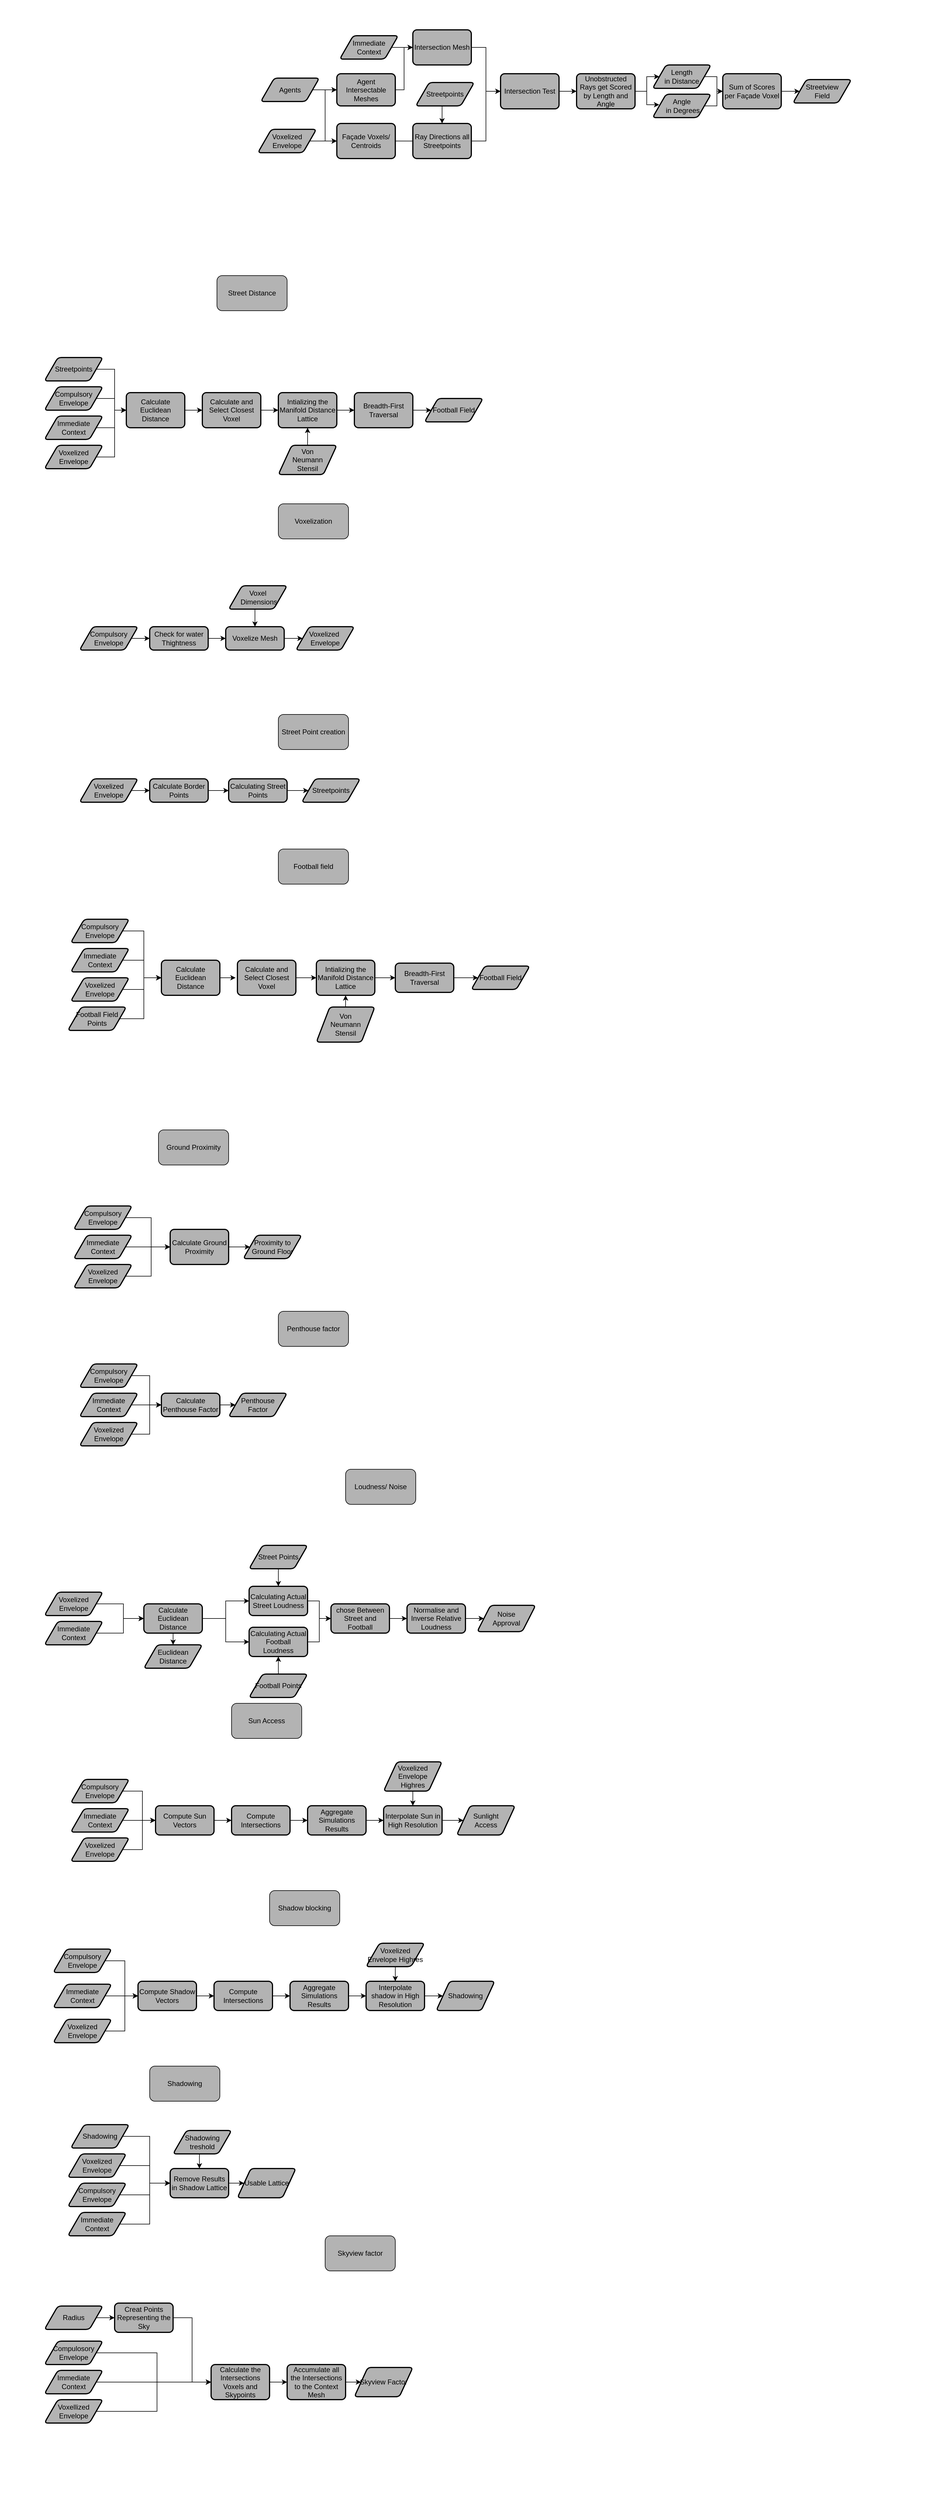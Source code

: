 <mxfile version="16.2.7" type="github">
  <diagram id="unrW2Qa7Q4urZIO5Avpi" name="Page-1">
    <mxGraphModel dx="2557" dy="2288" grid="1" gridSize="10" guides="1" tooltips="1" connect="1" arrows="1" fold="1" page="1" pageScale="1" pageWidth="850" pageHeight="1100" math="0" shadow="0">
      <root>
        <mxCell id="0" />
        <mxCell id="1" parent="0" />
        <mxCell id="qAXVTL88hk6OQoD5cI5v-75" value="" style="rounded=0;whiteSpace=wrap;html=1;strokeColor=#FFFFFF;" parent="1" vertex="1">
          <mxGeometry x="35" y="-1080" width="1605" height="4270" as="geometry" />
        </mxCell>
        <mxCell id="iY9TOzmqVVtTMpKYVahV-25" style="edgeStyle=orthogonalEdgeStyle;rounded=0;orthogonalLoop=1;jettySize=auto;html=1;exitX=1;exitY=0.5;exitDx=0;exitDy=0;fillColor=#B3B3B3;" parent="1" source="iY9TOzmqVVtTMpKYVahV-1" target="iY9TOzmqVVtTMpKYVahV-2" edge="1">
          <mxGeometry relative="1" as="geometry" />
        </mxCell>
        <mxCell id="iY9TOzmqVVtTMpKYVahV-1" value="Compulsory Envelope" style="shape=parallelogram;html=1;strokeWidth=2;perimeter=parallelogramPerimeter;whiteSpace=wrap;rounded=1;arcSize=12;size=0.23;fillColor=#B3B3B3;" parent="1" vertex="1">
          <mxGeometry x="170" y="-10" width="100" height="40" as="geometry" />
        </mxCell>
        <mxCell id="iY9TOzmqVVtTMpKYVahV-26" style="edgeStyle=orthogonalEdgeStyle;rounded=0;orthogonalLoop=1;jettySize=auto;html=1;exitX=1;exitY=0.5;exitDx=0;exitDy=0;entryX=0;entryY=0.5;entryDx=0;entryDy=0;fillColor=#B3B3B3;" parent="1" source="iY9TOzmqVVtTMpKYVahV-2" target="iY9TOzmqVVtTMpKYVahV-3" edge="1">
          <mxGeometry relative="1" as="geometry" />
        </mxCell>
        <mxCell id="iY9TOzmqVVtTMpKYVahV-2" value="Check for water Thightness" style="rounded=1;whiteSpace=wrap;html=1;absoluteArcSize=1;arcSize=14;strokeWidth=2;fillColor=#B3B3B3;" parent="1" vertex="1">
          <mxGeometry x="290" y="-10" width="100" height="40" as="geometry" />
        </mxCell>
        <mxCell id="iY9TOzmqVVtTMpKYVahV-28" style="edgeStyle=orthogonalEdgeStyle;rounded=0;orthogonalLoop=1;jettySize=auto;html=1;exitX=1;exitY=0.5;exitDx=0;exitDy=0;entryX=0;entryY=0.5;entryDx=0;entryDy=0;fillColor=#B3B3B3;" parent="1" source="iY9TOzmqVVtTMpKYVahV-3" target="iY9TOzmqVVtTMpKYVahV-4" edge="1">
          <mxGeometry relative="1" as="geometry" />
        </mxCell>
        <mxCell id="iY9TOzmqVVtTMpKYVahV-3" value="Voxelize Mesh" style="rounded=1;whiteSpace=wrap;html=1;absoluteArcSize=1;arcSize=14;strokeWidth=2;fillColor=#B3B3B3;" parent="1" vertex="1">
          <mxGeometry x="420" y="-10" width="100" height="40" as="geometry" />
        </mxCell>
        <mxCell id="iY9TOzmqVVtTMpKYVahV-4" value="Voxelized&amp;nbsp;&lt;br&gt;Envelope" style="shape=parallelogram;html=1;strokeWidth=2;perimeter=parallelogramPerimeter;whiteSpace=wrap;rounded=1;arcSize=12;size=0.23;fillColor=#B3B3B3;" parent="1" vertex="1">
          <mxGeometry x="540" y="-10" width="100" height="40" as="geometry" />
        </mxCell>
        <mxCell id="iY9TOzmqVVtTMpKYVahV-27" style="edgeStyle=orthogonalEdgeStyle;rounded=0;orthogonalLoop=1;jettySize=auto;html=1;exitX=0.5;exitY=1;exitDx=0;exitDy=0;entryX=0.5;entryY=0;entryDx=0;entryDy=0;fillColor=#B3B3B3;" parent="1" source="iY9TOzmqVVtTMpKYVahV-5" target="iY9TOzmqVVtTMpKYVahV-3" edge="1">
          <mxGeometry relative="1" as="geometry" />
        </mxCell>
        <mxCell id="iY9TOzmqVVtTMpKYVahV-5" value="Voxel&lt;br&gt;&amp;nbsp;Dimensions" style="shape=parallelogram;html=1;strokeWidth=2;perimeter=parallelogramPerimeter;whiteSpace=wrap;rounded=1;arcSize=12;size=0.23;fillColor=#B3B3B3;" parent="1" vertex="1">
          <mxGeometry x="425" y="-80" width="100" height="40" as="geometry" />
        </mxCell>
        <mxCell id="iY9TOzmqVVtTMpKYVahV-29" style="edgeStyle=orthogonalEdgeStyle;rounded=0;orthogonalLoop=1;jettySize=auto;html=1;exitX=1;exitY=0.5;exitDx=0;exitDy=0;entryX=0;entryY=0.5;entryDx=0;entryDy=0;fillColor=#B3B3B3;" parent="1" source="iY9TOzmqVVtTMpKYVahV-6" target="iY9TOzmqVVtTMpKYVahV-7" edge="1">
          <mxGeometry relative="1" as="geometry" />
        </mxCell>
        <mxCell id="iY9TOzmqVVtTMpKYVahV-6" value="Voxelized Envelope" style="shape=parallelogram;html=1;strokeWidth=2;perimeter=parallelogramPerimeter;whiteSpace=wrap;rounded=1;arcSize=12;size=0.23;fillColor=#B3B3B3;" parent="1" vertex="1">
          <mxGeometry x="170" y="250" width="100" height="40" as="geometry" />
        </mxCell>
        <mxCell id="iY9TOzmqVVtTMpKYVahV-30" style="edgeStyle=orthogonalEdgeStyle;rounded=0;orthogonalLoop=1;jettySize=auto;html=1;exitX=1;exitY=0.5;exitDx=0;exitDy=0;entryX=0;entryY=0.5;entryDx=0;entryDy=0;fillColor=#B3B3B3;" parent="1" source="iY9TOzmqVVtTMpKYVahV-7" target="iY9TOzmqVVtTMpKYVahV-8" edge="1">
          <mxGeometry relative="1" as="geometry" />
        </mxCell>
        <mxCell id="iY9TOzmqVVtTMpKYVahV-7" value="Calculate Border Points" style="rounded=1;whiteSpace=wrap;html=1;absoluteArcSize=1;arcSize=14;strokeWidth=2;fillColor=#B3B3B3;" parent="1" vertex="1">
          <mxGeometry x="290" y="250" width="100" height="40" as="geometry" />
        </mxCell>
        <mxCell id="iY9TOzmqVVtTMpKYVahV-31" style="edgeStyle=orthogonalEdgeStyle;rounded=0;orthogonalLoop=1;jettySize=auto;html=1;exitX=1;exitY=0.5;exitDx=0;exitDy=0;fillColor=#B3B3B3;" parent="1" source="iY9TOzmqVVtTMpKYVahV-8" target="iY9TOzmqVVtTMpKYVahV-9" edge="1">
          <mxGeometry relative="1" as="geometry" />
        </mxCell>
        <mxCell id="iY9TOzmqVVtTMpKYVahV-8" value="Calculating Street Points" style="rounded=1;whiteSpace=wrap;html=1;absoluteArcSize=1;arcSize=14;strokeWidth=2;fillColor=#B3B3B3;" parent="1" vertex="1">
          <mxGeometry x="425" y="250" width="100" height="40" as="geometry" />
        </mxCell>
        <mxCell id="iY9TOzmqVVtTMpKYVahV-9" value="Streetpoints" style="shape=parallelogram;html=1;strokeWidth=2;perimeter=parallelogramPerimeter;whiteSpace=wrap;rounded=1;arcSize=12;size=0.23;fillColor=#B3B3B3;" parent="1" vertex="1">
          <mxGeometry x="550" y="250" width="100" height="40" as="geometry" />
        </mxCell>
        <mxCell id="iY9TOzmqVVtTMpKYVahV-36" style="edgeStyle=orthogonalEdgeStyle;rounded=0;orthogonalLoop=1;jettySize=auto;html=1;exitX=1;exitY=0.5;exitDx=0;exitDy=0;entryX=0;entryY=0.5;entryDx=0;entryDy=0;fillColor=#B3B3B3;" parent="1" source="iY9TOzmqVVtTMpKYVahV-10" target="iY9TOzmqVVtTMpKYVahV-14" edge="1">
          <mxGeometry relative="1" as="geometry">
            <Array as="points">
              <mxPoint x="280" y="510" />
              <mxPoint x="280" y="590" />
            </Array>
          </mxGeometry>
        </mxCell>
        <mxCell id="iY9TOzmqVVtTMpKYVahV-10" value="Compulsory Envelope" style="shape=parallelogram;html=1;strokeWidth=2;perimeter=parallelogramPerimeter;whiteSpace=wrap;rounded=1;arcSize=12;size=0.23;fillColor=#B3B3B3;" parent="1" vertex="1">
          <mxGeometry x="155" y="490" width="100" height="40" as="geometry" />
        </mxCell>
        <mxCell id="iY9TOzmqVVtTMpKYVahV-37" style="edgeStyle=orthogonalEdgeStyle;rounded=0;orthogonalLoop=1;jettySize=auto;html=1;exitX=1;exitY=0.5;exitDx=0;exitDy=0;entryX=0;entryY=0.5;entryDx=0;entryDy=0;fillColor=#B3B3B3;" parent="1" source="iY9TOzmqVVtTMpKYVahV-11" target="iY9TOzmqVVtTMpKYVahV-14" edge="1">
          <mxGeometry relative="1" as="geometry">
            <Array as="points">
              <mxPoint x="280" y="560" />
              <mxPoint x="280" y="590" />
            </Array>
          </mxGeometry>
        </mxCell>
        <mxCell id="iY9TOzmqVVtTMpKYVahV-11" value="Immediate Context" style="shape=parallelogram;html=1;strokeWidth=2;perimeter=parallelogramPerimeter;whiteSpace=wrap;rounded=1;arcSize=12;size=0.23;fillColor=#B3B3B3;" parent="1" vertex="1">
          <mxGeometry x="155" y="540" width="100" height="40" as="geometry" />
        </mxCell>
        <mxCell id="iY9TOzmqVVtTMpKYVahV-38" style="edgeStyle=orthogonalEdgeStyle;rounded=0;orthogonalLoop=1;jettySize=auto;html=1;exitX=1;exitY=0.5;exitDx=0;exitDy=0;fillColor=#B3B3B3;" parent="1" source="iY9TOzmqVVtTMpKYVahV-12" target="iY9TOzmqVVtTMpKYVahV-14" edge="1">
          <mxGeometry relative="1" as="geometry">
            <Array as="points">
              <mxPoint x="280" y="610" />
              <mxPoint x="280" y="590" />
            </Array>
          </mxGeometry>
        </mxCell>
        <mxCell id="iY9TOzmqVVtTMpKYVahV-12" value="Voxelized Envelope" style="shape=parallelogram;html=1;strokeWidth=2;perimeter=parallelogramPerimeter;whiteSpace=wrap;rounded=1;arcSize=12;size=0.23;fillColor=#B3B3B3;" parent="1" vertex="1">
          <mxGeometry x="155" y="590" width="100" height="40" as="geometry" />
        </mxCell>
        <mxCell id="iY9TOzmqVVtTMpKYVahV-39" style="edgeStyle=orthogonalEdgeStyle;rounded=0;orthogonalLoop=1;jettySize=auto;html=1;exitX=1;exitY=0.5;exitDx=0;exitDy=0;entryX=0;entryY=0.5;entryDx=0;entryDy=0;fillColor=#B3B3B3;" parent="1" source="iY9TOzmqVVtTMpKYVahV-13" target="iY9TOzmqVVtTMpKYVahV-14" edge="1">
          <mxGeometry relative="1" as="geometry">
            <Array as="points">
              <mxPoint x="280" y="660" />
              <mxPoint x="280" y="590" />
            </Array>
          </mxGeometry>
        </mxCell>
        <mxCell id="iY9TOzmqVVtTMpKYVahV-13" value="Football Field Points" style="shape=parallelogram;html=1;strokeWidth=2;perimeter=parallelogramPerimeter;whiteSpace=wrap;rounded=1;arcSize=12;size=0.23;fillColor=#B3B3B3;" parent="1" vertex="1">
          <mxGeometry x="150" y="640" width="100" height="40" as="geometry" />
        </mxCell>
        <mxCell id="iY9TOzmqVVtTMpKYVahV-155" style="edgeStyle=orthogonalEdgeStyle;rounded=0;orthogonalLoop=1;jettySize=auto;html=1;exitX=1;exitY=0.5;exitDx=0;exitDy=0;entryX=-0.031;entryY=0.501;entryDx=0;entryDy=0;entryPerimeter=0;fillColor=#B3B3B3;" parent="1" source="iY9TOzmqVVtTMpKYVahV-14" target="iY9TOzmqVVtTMpKYVahV-154" edge="1">
          <mxGeometry relative="1" as="geometry" />
        </mxCell>
        <mxCell id="iY9TOzmqVVtTMpKYVahV-14" value="Calculate Euclidean Distance" style="rounded=1;whiteSpace=wrap;html=1;absoluteArcSize=1;arcSize=14;strokeWidth=2;fillColor=#B3B3B3;" parent="1" vertex="1">
          <mxGeometry x="310" y="560" width="100" height="60" as="geometry" />
        </mxCell>
        <mxCell id="iY9TOzmqVVtTMpKYVahV-33" style="edgeStyle=orthogonalEdgeStyle;rounded=0;orthogonalLoop=1;jettySize=auto;html=1;exitX=1;exitY=0.5;exitDx=0;exitDy=0;entryX=0;entryY=0.5;entryDx=0;entryDy=0;fillColor=#B3B3B3;" parent="1" source="iY9TOzmqVVtTMpKYVahV-20" target="iY9TOzmqVVtTMpKYVahV-22" edge="1">
          <mxGeometry relative="1" as="geometry" />
        </mxCell>
        <mxCell id="iY9TOzmqVVtTMpKYVahV-20" value="Intializing the Manifold Distance Lattice" style="rounded=1;whiteSpace=wrap;html=1;absoluteArcSize=1;arcSize=14;strokeWidth=2;fillColor=#B3B3B3;" parent="1" vertex="1">
          <mxGeometry x="575" y="560" width="100" height="60" as="geometry" />
        </mxCell>
        <mxCell id="iY9TOzmqVVtTMpKYVahV-32" style="edgeStyle=orthogonalEdgeStyle;rounded=0;orthogonalLoop=1;jettySize=auto;html=1;exitX=0.5;exitY=0;exitDx=0;exitDy=0;entryX=0.5;entryY=1;entryDx=0;entryDy=0;fillColor=#B3B3B3;" parent="1" source="iY9TOzmqVVtTMpKYVahV-21" target="iY9TOzmqVVtTMpKYVahV-20" edge="1">
          <mxGeometry relative="1" as="geometry" />
        </mxCell>
        <mxCell id="iY9TOzmqVVtTMpKYVahV-21" value="Von&lt;br&gt;&amp;nbsp;Neumann&amp;nbsp;&lt;br&gt;Stensil" style="shape=parallelogram;html=1;strokeWidth=2;perimeter=parallelogramPerimeter;whiteSpace=wrap;rounded=1;arcSize=12;size=0.23;fillColor=#B3B3B3;" parent="1" vertex="1">
          <mxGeometry x="575" y="640" width="100" height="60" as="geometry" />
        </mxCell>
        <mxCell id="qAXVTL88hk6OQoD5cI5v-46" style="edgeStyle=orthogonalEdgeStyle;rounded=0;orthogonalLoop=1;jettySize=auto;html=1;exitX=1;exitY=0.5;exitDx=0;exitDy=0;entryX=0;entryY=0.5;entryDx=0;entryDy=0;" parent="1" source="iY9TOzmqVVtTMpKYVahV-22" target="iY9TOzmqVVtTMpKYVahV-24" edge="1">
          <mxGeometry relative="1" as="geometry" />
        </mxCell>
        <mxCell id="iY9TOzmqVVtTMpKYVahV-22" value="Breadth-First Traversal" style="rounded=1;whiteSpace=wrap;html=1;absoluteArcSize=1;arcSize=14;strokeWidth=2;fillColor=#B3B3B3;" parent="1" vertex="1">
          <mxGeometry x="710" y="565" width="100" height="50" as="geometry" />
        </mxCell>
        <mxCell id="iY9TOzmqVVtTMpKYVahV-24" value="Football Field" style="shape=parallelogram;html=1;strokeWidth=2;perimeter=parallelogramPerimeter;whiteSpace=wrap;rounded=1;arcSize=12;size=0.23;fillColor=#B3B3B3;" parent="1" vertex="1">
          <mxGeometry x="840" y="570" width="100" height="40" as="geometry" />
        </mxCell>
        <mxCell id="qAXVTL88hk6OQoD5cI5v-48" style="edgeStyle=orthogonalEdgeStyle;rounded=0;orthogonalLoop=1;jettySize=auto;html=1;exitX=1;exitY=0.5;exitDx=0;exitDy=0;entryX=0;entryY=0.5;entryDx=0;entryDy=0;" parent="1" source="iY9TOzmqVVtTMpKYVahV-41" target="iY9TOzmqVVtTMpKYVahV-44" edge="1">
          <mxGeometry relative="1" as="geometry" />
        </mxCell>
        <mxCell id="iY9TOzmqVVtTMpKYVahV-41" value="Voxelized Envelope" style="shape=parallelogram;html=1;strokeWidth=2;perimeter=parallelogramPerimeter;whiteSpace=wrap;rounded=1;arcSize=12;size=0.23;fillColor=#B3B3B3;" parent="1" vertex="1">
          <mxGeometry x="160" y="1080" width="100" height="40" as="geometry" />
        </mxCell>
        <mxCell id="iY9TOzmqVVtTMpKYVahV-66" style="edgeStyle=orthogonalEdgeStyle;rounded=0;orthogonalLoop=1;jettySize=auto;html=1;exitX=1;exitY=0.5;exitDx=0;exitDy=0;entryX=0;entryY=0.5;entryDx=0;entryDy=0;fillColor=#B3B3B3;" parent="1" source="iY9TOzmqVVtTMpKYVahV-42" target="iY9TOzmqVVtTMpKYVahV-44" edge="1">
          <mxGeometry relative="1" as="geometry" />
        </mxCell>
        <mxCell id="iY9TOzmqVVtTMpKYVahV-42" value="Immediate Context" style="shape=parallelogram;html=1;strokeWidth=2;perimeter=parallelogramPerimeter;whiteSpace=wrap;rounded=1;arcSize=12;size=0.23;fillColor=#B3B3B3;" parent="1" vertex="1">
          <mxGeometry x="160" y="1030" width="100" height="40" as="geometry" />
        </mxCell>
        <mxCell id="qAXVTL88hk6OQoD5cI5v-47" style="edgeStyle=orthogonalEdgeStyle;rounded=0;orthogonalLoop=1;jettySize=auto;html=1;exitX=1;exitY=0.5;exitDx=0;exitDy=0;" parent="1" source="iY9TOzmqVVtTMpKYVahV-43" target="iY9TOzmqVVtTMpKYVahV-44" edge="1">
          <mxGeometry relative="1" as="geometry" />
        </mxCell>
        <mxCell id="iY9TOzmqVVtTMpKYVahV-43" value="Compulsory Envelope" style="shape=parallelogram;html=1;strokeWidth=2;perimeter=parallelogramPerimeter;whiteSpace=wrap;rounded=1;arcSize=12;size=0.23;fillColor=#B3B3B3;" parent="1" vertex="1">
          <mxGeometry x="160" y="980" width="100" height="40" as="geometry" />
        </mxCell>
        <mxCell id="qAXVTL88hk6OQoD5cI5v-49" style="edgeStyle=orthogonalEdgeStyle;rounded=0;orthogonalLoop=1;jettySize=auto;html=1;exitX=1;exitY=0.5;exitDx=0;exitDy=0;" parent="1" source="iY9TOzmqVVtTMpKYVahV-44" target="iY9TOzmqVVtTMpKYVahV-45" edge="1">
          <mxGeometry relative="1" as="geometry" />
        </mxCell>
        <mxCell id="iY9TOzmqVVtTMpKYVahV-44" value="Calculate Ground Proximity" style="rounded=1;whiteSpace=wrap;html=1;absoluteArcSize=1;arcSize=14;strokeWidth=2;fillColor=#B3B3B3;" parent="1" vertex="1">
          <mxGeometry x="325" y="1020" width="100" height="60" as="geometry" />
        </mxCell>
        <mxCell id="iY9TOzmqVVtTMpKYVahV-45" value="Proximity to Ground Floor" style="shape=parallelogram;html=1;strokeWidth=2;perimeter=parallelogramPerimeter;whiteSpace=wrap;rounded=1;arcSize=12;size=0.23;fillColor=#B3B3B3;" parent="1" vertex="1">
          <mxGeometry x="450" y="1030" width="100" height="40" as="geometry" />
        </mxCell>
        <mxCell id="iY9TOzmqVVtTMpKYVahV-77" style="edgeStyle=orthogonalEdgeStyle;rounded=0;orthogonalLoop=1;jettySize=auto;html=1;exitX=1;exitY=0.5;exitDx=0;exitDy=0;entryX=0;entryY=0.5;entryDx=0;entryDy=0;fillColor=#B3B3B3;" parent="1" target="iY9TOzmqVVtTMpKYVahV-50" edge="1">
          <mxGeometry relative="1" as="geometry">
            <mxPoint x="410" y="1320" as="sourcePoint" />
          </mxGeometry>
        </mxCell>
        <mxCell id="iY9TOzmqVVtTMpKYVahV-50" value="Penthouse &lt;br&gt;Factor" style="shape=parallelogram;html=1;strokeWidth=2;perimeter=parallelogramPerimeter;whiteSpace=wrap;rounded=1;arcSize=12;size=0.23;fillColor=#B3B3B3;" parent="1" vertex="1">
          <mxGeometry x="425" y="1300" width="100" height="40" as="geometry" />
        </mxCell>
        <mxCell id="iY9TOzmqVVtTMpKYVahV-76" style="edgeStyle=orthogonalEdgeStyle;rounded=0;orthogonalLoop=1;jettySize=auto;html=1;exitX=1;exitY=0.5;exitDx=0;exitDy=0;fillColor=#B3B3B3;" parent="1" source="iY9TOzmqVVtTMpKYVahV-51" target="iY9TOzmqVVtTMpKYVahV-54" edge="1">
          <mxGeometry relative="1" as="geometry" />
        </mxCell>
        <mxCell id="iY9TOzmqVVtTMpKYVahV-51" value="Immediate Context" style="shape=parallelogram;html=1;strokeWidth=2;perimeter=parallelogramPerimeter;whiteSpace=wrap;rounded=1;arcSize=12;size=0.23;fillColor=#B3B3B3;" parent="1" vertex="1">
          <mxGeometry x="110" y="1690" width="100" height="40" as="geometry" />
        </mxCell>
        <mxCell id="qAXVTL88hk6OQoD5cI5v-51" style="edgeStyle=orthogonalEdgeStyle;rounded=0;orthogonalLoop=1;jettySize=auto;html=1;exitX=1;exitY=0.5;exitDx=0;exitDy=0;entryX=0;entryY=0.5;entryDx=0;entryDy=0;" parent="1" source="iY9TOzmqVVtTMpKYVahV-52" target="iY9TOzmqVVtTMpKYVahV-54" edge="1">
          <mxGeometry relative="1" as="geometry" />
        </mxCell>
        <mxCell id="iY9TOzmqVVtTMpKYVahV-52" value="Voxelized Envelope" style="shape=parallelogram;html=1;strokeWidth=2;perimeter=parallelogramPerimeter;whiteSpace=wrap;rounded=1;arcSize=12;size=0.23;fillColor=#B3B3B3;" parent="1" vertex="1">
          <mxGeometry x="110" y="1640" width="100" height="40" as="geometry" />
        </mxCell>
        <mxCell id="qAXVTL88hk6OQoD5cI5v-52" style="edgeStyle=orthogonalEdgeStyle;rounded=0;orthogonalLoop=1;jettySize=auto;html=1;exitX=0.5;exitY=1;exitDx=0;exitDy=0;entryX=0.5;entryY=0;entryDx=0;entryDy=0;" parent="1" source="iY9TOzmqVVtTMpKYVahV-53" target="qAXVTL88hk6OQoD5cI5v-1" edge="1">
          <mxGeometry relative="1" as="geometry" />
        </mxCell>
        <mxCell id="iY9TOzmqVVtTMpKYVahV-53" value="Street Points" style="shape=parallelogram;html=1;strokeWidth=2;perimeter=parallelogramPerimeter;whiteSpace=wrap;rounded=1;arcSize=12;size=0.23;fillColor=#B3B3B3;" parent="1" vertex="1">
          <mxGeometry x="460" y="1560" width="100" height="40" as="geometry" />
        </mxCell>
        <mxCell id="iY9TOzmqVVtTMpKYVahV-56" style="edgeStyle=orthogonalEdgeStyle;rounded=0;orthogonalLoop=1;jettySize=auto;html=1;exitX=0.5;exitY=1;exitDx=0;exitDy=0;entryX=0.5;entryY=0;entryDx=0;entryDy=0;fillColor=#B3B3B3;" parent="1" source="iY9TOzmqVVtTMpKYVahV-54" target="iY9TOzmqVVtTMpKYVahV-55" edge="1">
          <mxGeometry relative="1" as="geometry" />
        </mxCell>
        <mxCell id="qAXVTL88hk6OQoD5cI5v-7" style="edgeStyle=orthogonalEdgeStyle;rounded=0;orthogonalLoop=1;jettySize=auto;html=1;exitX=1;exitY=0.5;exitDx=0;exitDy=0;" parent="1" source="iY9TOzmqVVtTMpKYVahV-54" target="qAXVTL88hk6OQoD5cI5v-1" edge="1">
          <mxGeometry relative="1" as="geometry" />
        </mxCell>
        <mxCell id="qAXVTL88hk6OQoD5cI5v-8" style="edgeStyle=orthogonalEdgeStyle;rounded=0;orthogonalLoop=1;jettySize=auto;html=1;exitX=1;exitY=0.5;exitDx=0;exitDy=0;" parent="1" source="iY9TOzmqVVtTMpKYVahV-54" target="qAXVTL88hk6OQoD5cI5v-3" edge="1">
          <mxGeometry relative="1" as="geometry" />
        </mxCell>
        <mxCell id="iY9TOzmqVVtTMpKYVahV-54" value="Calculate Euclidean Distance" style="rounded=1;whiteSpace=wrap;html=1;absoluteArcSize=1;arcSize=14;strokeWidth=2;fillColor=#B3B3B3;" parent="1" vertex="1">
          <mxGeometry x="280" y="1660" width="100" height="50" as="geometry" />
        </mxCell>
        <mxCell id="iY9TOzmqVVtTMpKYVahV-55" value="Euclidean Distance" style="shape=parallelogram;html=1;strokeWidth=2;perimeter=parallelogramPerimeter;whiteSpace=wrap;rounded=1;arcSize=12;size=0.23;fillColor=#B3B3B3;" parent="1" vertex="1">
          <mxGeometry x="280" y="1730" width="100" height="40" as="geometry" />
        </mxCell>
        <mxCell id="iY9TOzmqVVtTMpKYVahV-69" style="edgeStyle=orthogonalEdgeStyle;rounded=0;orthogonalLoop=1;jettySize=auto;html=1;exitX=1;exitY=0.5;exitDx=0;exitDy=0;entryX=0;entryY=0.5;entryDx=0;entryDy=0;fillColor=#B3B3B3;" parent="1" source="iY9TOzmqVVtTMpKYVahV-58" target="iY9TOzmqVVtTMpKYVahV-61" edge="1">
          <mxGeometry relative="1" as="geometry" />
        </mxCell>
        <mxCell id="iY9TOzmqVVtTMpKYVahV-58" value="chose Between Street and Football" style="rounded=1;whiteSpace=wrap;html=1;absoluteArcSize=1;arcSize=14;strokeWidth=2;fillColor=#B3B3B3;" parent="1" vertex="1">
          <mxGeometry x="600" y="1660" width="100" height="50" as="geometry" />
        </mxCell>
        <mxCell id="iY9TOzmqVVtTMpKYVahV-70" style="edgeStyle=orthogonalEdgeStyle;rounded=0;orthogonalLoop=1;jettySize=auto;html=1;exitX=1;exitY=0.5;exitDx=0;exitDy=0;fillColor=#B3B3B3;entryX=0;entryY=0.5;entryDx=0;entryDy=0;" parent="1" source="iY9TOzmqVVtTMpKYVahV-61" target="iY9TOzmqVVtTMpKYVahV-64" edge="1">
          <mxGeometry relative="1" as="geometry">
            <mxPoint x="1035" y="1670" as="targetPoint" />
          </mxGeometry>
        </mxCell>
        <mxCell id="iY9TOzmqVVtTMpKYVahV-61" value="Normalise and Inverse Relative Loudness" style="rounded=1;whiteSpace=wrap;html=1;absoluteArcSize=1;arcSize=14;strokeWidth=2;fillColor=#B3B3B3;" parent="1" vertex="1">
          <mxGeometry x="730" y="1660" width="100" height="50" as="geometry" />
        </mxCell>
        <mxCell id="iY9TOzmqVVtTMpKYVahV-64" value="Noise &lt;br&gt;Approval" style="shape=parallelogram;html=1;strokeWidth=2;perimeter=parallelogramPerimeter;whiteSpace=wrap;rounded=1;arcSize=12;size=0.23;fillColor=#B3B3B3;" parent="1" vertex="1">
          <mxGeometry x="850" y="1662.5" width="100" height="45" as="geometry" />
        </mxCell>
        <mxCell id="iY9TOzmqVVtTMpKYVahV-81" value="Loudness/ Noise" style="rounded=1;whiteSpace=wrap;html=1;fillColor=#B3B3B3;" parent="1" vertex="1">
          <mxGeometry x="625" y="1430" width="120" height="60" as="geometry" />
        </mxCell>
        <mxCell id="iY9TOzmqVVtTMpKYVahV-82" value="Voxelization" style="rounded=1;whiteSpace=wrap;html=1;fillColor=#B3B3B3;" parent="1" vertex="1">
          <mxGeometry x="510" y="-220" width="120" height="60" as="geometry" />
        </mxCell>
        <mxCell id="iY9TOzmqVVtTMpKYVahV-83" value="Street Point creation" style="rounded=1;whiteSpace=wrap;html=1;fillColor=#B3B3B3;" parent="1" vertex="1">
          <mxGeometry x="510" y="140" width="120" height="60" as="geometry" />
        </mxCell>
        <mxCell id="iY9TOzmqVVtTMpKYVahV-84" value="Football field" style="rounded=1;whiteSpace=wrap;html=1;fillColor=#B3B3B3;" parent="1" vertex="1">
          <mxGeometry x="510" y="370" width="120" height="60" as="geometry" />
        </mxCell>
        <mxCell id="iY9TOzmqVVtTMpKYVahV-85" value="Ground Proximity" style="rounded=1;whiteSpace=wrap;html=1;fillColor=#B3B3B3;" parent="1" vertex="1">
          <mxGeometry x="305" y="850" width="120" height="60" as="geometry" />
        </mxCell>
        <mxCell id="iY9TOzmqVVtTMpKYVahV-86" value="Penthouse factor" style="rounded=1;whiteSpace=wrap;html=1;fillColor=#B3B3B3;" parent="1" vertex="1">
          <mxGeometry x="510" y="1160" width="120" height="60" as="geometry" />
        </mxCell>
        <mxCell id="iY9TOzmqVVtTMpKYVahV-87" value="Sun Access" style="rounded=1;whiteSpace=wrap;html=1;fillColor=#B3B3B3;" parent="1" vertex="1">
          <mxGeometry x="430" y="1830" width="120" height="60" as="geometry" />
        </mxCell>
        <mxCell id="iY9TOzmqVVtTMpKYVahV-88" value="Shadow blocking" style="rounded=1;whiteSpace=wrap;html=1;fillColor=#B3B3B3;" parent="1" vertex="1">
          <mxGeometry x="495" y="2150" width="120" height="60" as="geometry" />
        </mxCell>
        <mxCell id="iY9TOzmqVVtTMpKYVahV-89" value="Shadowing" style="rounded=1;whiteSpace=wrap;html=1;fillColor=#B3B3B3;" parent="1" vertex="1">
          <mxGeometry x="290" y="2450" width="120" height="60" as="geometry" />
        </mxCell>
        <mxCell id="iY9TOzmqVVtTMpKYVahV-90" value="Skyview factor" style="rounded=1;whiteSpace=wrap;html=1;fillColor=#B3B3B3;" parent="1" vertex="1">
          <mxGeometry x="590" y="2740" width="120" height="60" as="geometry" />
        </mxCell>
        <mxCell id="iY9TOzmqVVtTMpKYVahV-151" style="edgeStyle=orthogonalEdgeStyle;rounded=0;orthogonalLoop=1;jettySize=auto;html=1;exitX=1;exitY=0.5;exitDx=0;exitDy=0;entryX=0;entryY=0.5;entryDx=0;entryDy=0;fillColor=#B3B3B3;" parent="1" source="iY9TOzmqVVtTMpKYVahV-91" target="iY9TOzmqVVtTMpKYVahV-94" edge="1">
          <mxGeometry relative="1" as="geometry" />
        </mxCell>
        <mxCell id="iY9TOzmqVVtTMpKYVahV-91" value="Voxelized Envelope" style="shape=parallelogram;html=1;strokeWidth=2;perimeter=parallelogramPerimeter;whiteSpace=wrap;rounded=1;arcSize=12;size=0.23;fillColor=#B3B3B3;" parent="1" vertex="1">
          <mxGeometry x="155" y="2060" width="100" height="40" as="geometry" />
        </mxCell>
        <mxCell id="iY9TOzmqVVtTMpKYVahV-150" style="edgeStyle=orthogonalEdgeStyle;rounded=0;orthogonalLoop=1;jettySize=auto;html=1;exitX=1;exitY=0.5;exitDx=0;exitDy=0;entryX=0;entryY=0.5;entryDx=0;entryDy=0;fillColor=#B3B3B3;" parent="1" source="iY9TOzmqVVtTMpKYVahV-92" target="iY9TOzmqVVtTMpKYVahV-94" edge="1">
          <mxGeometry relative="1" as="geometry" />
        </mxCell>
        <mxCell id="iY9TOzmqVVtTMpKYVahV-92" value="Immediate Context" style="shape=parallelogram;html=1;strokeWidth=2;perimeter=parallelogramPerimeter;whiteSpace=wrap;rounded=1;arcSize=12;size=0.23;fillColor=#B3B3B3;" parent="1" vertex="1">
          <mxGeometry x="155" y="2010" width="100" height="40" as="geometry" />
        </mxCell>
        <mxCell id="iY9TOzmqVVtTMpKYVahV-149" style="edgeStyle=orthogonalEdgeStyle;rounded=0;orthogonalLoop=1;jettySize=auto;html=1;exitX=1;exitY=0.5;exitDx=0;exitDy=0;entryX=0;entryY=0.5;entryDx=0;entryDy=0;fillColor=#B3B3B3;" parent="1" source="iY9TOzmqVVtTMpKYVahV-93" target="iY9TOzmqVVtTMpKYVahV-94" edge="1">
          <mxGeometry relative="1" as="geometry" />
        </mxCell>
        <mxCell id="iY9TOzmqVVtTMpKYVahV-93" value="Compulsory Envelope" style="shape=parallelogram;html=1;strokeWidth=2;perimeter=parallelogramPerimeter;whiteSpace=wrap;rounded=1;arcSize=12;size=0.23;fillColor=#B3B3B3;" parent="1" vertex="1">
          <mxGeometry x="155" y="1960" width="100" height="40" as="geometry" />
        </mxCell>
        <mxCell id="iY9TOzmqVVtTMpKYVahV-143" style="edgeStyle=orthogonalEdgeStyle;rounded=0;orthogonalLoop=1;jettySize=auto;html=1;exitX=1;exitY=0.5;exitDx=0;exitDy=0;entryX=0;entryY=0.5;entryDx=0;entryDy=0;fillColor=#B3B3B3;" parent="1" source="iY9TOzmqVVtTMpKYVahV-94" target="iY9TOzmqVVtTMpKYVahV-95" edge="1">
          <mxGeometry relative="1" as="geometry" />
        </mxCell>
        <mxCell id="iY9TOzmqVVtTMpKYVahV-94" value="Compute Sun Vectors" style="rounded=1;whiteSpace=wrap;html=1;absoluteArcSize=1;arcSize=14;strokeWidth=2;fillColor=#B3B3B3;" parent="1" vertex="1">
          <mxGeometry x="300" y="2005" width="100" height="50" as="geometry" />
        </mxCell>
        <mxCell id="iY9TOzmqVVtTMpKYVahV-144" style="edgeStyle=orthogonalEdgeStyle;rounded=0;orthogonalLoop=1;jettySize=auto;html=1;exitX=1;exitY=0.5;exitDx=0;exitDy=0;entryX=0;entryY=0.5;entryDx=0;entryDy=0;fillColor=#B3B3B3;" parent="1" source="iY9TOzmqVVtTMpKYVahV-95" target="iY9TOzmqVVtTMpKYVahV-96" edge="1">
          <mxGeometry relative="1" as="geometry" />
        </mxCell>
        <mxCell id="iY9TOzmqVVtTMpKYVahV-95" value="Compute Intersections" style="rounded=1;whiteSpace=wrap;html=1;absoluteArcSize=1;arcSize=14;strokeWidth=2;fillColor=#B3B3B3;" parent="1" vertex="1">
          <mxGeometry x="430" y="2005" width="100" height="50" as="geometry" />
        </mxCell>
        <mxCell id="iY9TOzmqVVtTMpKYVahV-145" style="edgeStyle=orthogonalEdgeStyle;rounded=0;orthogonalLoop=1;jettySize=auto;html=1;exitX=1;exitY=0.5;exitDx=0;exitDy=0;entryX=0;entryY=0.5;entryDx=0;entryDy=0;fillColor=#B3B3B3;" parent="1" source="iY9TOzmqVVtTMpKYVahV-96" target="iY9TOzmqVVtTMpKYVahV-97" edge="1">
          <mxGeometry relative="1" as="geometry" />
        </mxCell>
        <mxCell id="iY9TOzmqVVtTMpKYVahV-96" value="Aggregate Simulations Results" style="rounded=1;whiteSpace=wrap;html=1;absoluteArcSize=1;arcSize=14;strokeWidth=2;fillColor=#B3B3B3;" parent="1" vertex="1">
          <mxGeometry x="560" y="2005" width="100" height="50" as="geometry" />
        </mxCell>
        <mxCell id="qAXVTL88hk6OQoD5cI5v-54" style="edgeStyle=orthogonalEdgeStyle;rounded=0;orthogonalLoop=1;jettySize=auto;html=1;exitX=1;exitY=0.5;exitDx=0;exitDy=0;entryX=0;entryY=0.5;entryDx=0;entryDy=0;" parent="1" source="iY9TOzmqVVtTMpKYVahV-97" target="iY9TOzmqVVtTMpKYVahV-100" edge="1">
          <mxGeometry relative="1" as="geometry" />
        </mxCell>
        <mxCell id="iY9TOzmqVVtTMpKYVahV-97" value="Interpolate Sun in High Resolution" style="rounded=1;whiteSpace=wrap;html=1;absoluteArcSize=1;arcSize=14;strokeWidth=2;fillColor=#B3B3B3;" parent="1" vertex="1">
          <mxGeometry x="690" y="2005" width="100" height="50" as="geometry" />
        </mxCell>
        <mxCell id="iY9TOzmqVVtTMpKYVahV-100" value="Sunlight &lt;br&gt;Access" style="shape=parallelogram;html=1;strokeWidth=2;perimeter=parallelogramPerimeter;whiteSpace=wrap;rounded=1;arcSize=12;size=0.23;fillColor=#B3B3B3;" parent="1" vertex="1">
          <mxGeometry x="815" y="2005" width="100" height="50" as="geometry" />
        </mxCell>
        <mxCell id="qAXVTL88hk6OQoD5cI5v-66" style="edgeStyle=orthogonalEdgeStyle;rounded=0;orthogonalLoop=1;jettySize=auto;html=1;exitX=1;exitY=0.5;exitDx=0;exitDy=0;entryX=0;entryY=0.5;entryDx=0;entryDy=0;" parent="1" source="iY9TOzmqVVtTMpKYVahV-111" target="iY9TOzmqVVtTMpKYVahV-115" edge="1">
          <mxGeometry relative="1" as="geometry">
            <Array as="points">
              <mxPoint x="290" y="2670" />
              <mxPoint x="290" y="2650" />
            </Array>
          </mxGeometry>
        </mxCell>
        <mxCell id="iY9TOzmqVVtTMpKYVahV-111" value="Compulsory Envelope" style="shape=parallelogram;html=1;strokeWidth=2;perimeter=parallelogramPerimeter;whiteSpace=wrap;rounded=1;arcSize=12;size=0.23;fillColor=#B3B3B3;" parent="1" vertex="1">
          <mxGeometry x="150" y="2650" width="100" height="40" as="geometry" />
        </mxCell>
        <mxCell id="qAXVTL88hk6OQoD5cI5v-65" style="edgeStyle=orthogonalEdgeStyle;rounded=0;orthogonalLoop=1;jettySize=auto;html=1;exitX=1;exitY=0.5;exitDx=0;exitDy=0;" parent="1" source="iY9TOzmqVVtTMpKYVahV-112" target="iY9TOzmqVVtTMpKYVahV-115" edge="1">
          <mxGeometry relative="1" as="geometry">
            <Array as="points">
              <mxPoint x="290" y="2620" />
              <mxPoint x="290" y="2650" />
            </Array>
          </mxGeometry>
        </mxCell>
        <mxCell id="iY9TOzmqVVtTMpKYVahV-112" value="Voxelized Envelope" style="shape=parallelogram;html=1;strokeWidth=2;perimeter=parallelogramPerimeter;whiteSpace=wrap;rounded=1;arcSize=12;size=0.23;fillColor=#B3B3B3;" parent="1" vertex="1">
          <mxGeometry x="150" y="2600" width="100" height="40" as="geometry" />
        </mxCell>
        <mxCell id="qAXVTL88hk6OQoD5cI5v-64" style="edgeStyle=orthogonalEdgeStyle;rounded=0;orthogonalLoop=1;jettySize=auto;html=1;exitX=1;exitY=0.5;exitDx=0;exitDy=0;entryX=0;entryY=0.5;entryDx=0;entryDy=0;" parent="1" source="iY9TOzmqVVtTMpKYVahV-113" target="iY9TOzmqVVtTMpKYVahV-115" edge="1">
          <mxGeometry relative="1" as="geometry">
            <Array as="points">
              <mxPoint x="290" y="2570" />
              <mxPoint x="290" y="2650" />
            </Array>
          </mxGeometry>
        </mxCell>
        <mxCell id="iY9TOzmqVVtTMpKYVahV-113" value="Shadowing" style="shape=parallelogram;html=1;strokeWidth=2;perimeter=parallelogramPerimeter;whiteSpace=wrap;rounded=1;arcSize=12;size=0.23;fillColor=#B3B3B3;" parent="1" vertex="1">
          <mxGeometry x="155" y="2550" width="100" height="40" as="geometry" />
        </mxCell>
        <mxCell id="qAXVTL88hk6OQoD5cI5v-67" style="edgeStyle=orthogonalEdgeStyle;rounded=0;orthogonalLoop=1;jettySize=auto;html=1;exitX=1;exitY=0.5;exitDx=0;exitDy=0;entryX=0;entryY=0.5;entryDx=0;entryDy=0;" parent="1" source="iY9TOzmqVVtTMpKYVahV-114" target="iY9TOzmqVVtTMpKYVahV-115" edge="1">
          <mxGeometry relative="1" as="geometry">
            <Array as="points">
              <mxPoint x="290" y="2720" />
              <mxPoint x="290" y="2650" />
            </Array>
          </mxGeometry>
        </mxCell>
        <mxCell id="iY9TOzmqVVtTMpKYVahV-114" value="Immediate Context" style="shape=parallelogram;html=1;strokeWidth=2;perimeter=parallelogramPerimeter;whiteSpace=wrap;rounded=1;arcSize=12;size=0.23;fillColor=#B3B3B3;" parent="1" vertex="1">
          <mxGeometry x="150" y="2700" width="100" height="40" as="geometry" />
        </mxCell>
        <mxCell id="iY9TOzmqVVtTMpKYVahV-122" style="edgeStyle=orthogonalEdgeStyle;rounded=0;orthogonalLoop=1;jettySize=auto;html=1;exitX=1;exitY=0.5;exitDx=0;exitDy=0;entryX=0;entryY=0.5;entryDx=0;entryDy=0;fillColor=#B3B3B3;" parent="1" source="iY9TOzmqVVtTMpKYVahV-115" target="iY9TOzmqVVtTMpKYVahV-117" edge="1">
          <mxGeometry relative="1" as="geometry" />
        </mxCell>
        <mxCell id="iY9TOzmqVVtTMpKYVahV-115" value="Remove Results in Shadow Lattice" style="rounded=1;whiteSpace=wrap;html=1;absoluteArcSize=1;arcSize=14;strokeWidth=2;fillColor=#B3B3B3;" parent="1" vertex="1">
          <mxGeometry x="325" y="2625" width="100" height="50" as="geometry" />
        </mxCell>
        <mxCell id="iY9TOzmqVVtTMpKYVahV-117" value="Usable Lattice" style="shape=parallelogram;html=1;strokeWidth=2;perimeter=parallelogramPerimeter;whiteSpace=wrap;rounded=1;arcSize=12;size=0.23;fillColor=#B3B3B3;" parent="1" vertex="1">
          <mxGeometry x="440" y="2625" width="100" height="50" as="geometry" />
        </mxCell>
        <mxCell id="iY9TOzmqVVtTMpKYVahV-137" style="edgeStyle=orthogonalEdgeStyle;rounded=0;orthogonalLoop=1;jettySize=auto;html=1;exitX=1;exitY=0.5;exitDx=0;exitDy=0;entryX=0;entryY=0.5;entryDx=0;entryDy=0;fillColor=#B3B3B3;" parent="1" source="iY9TOzmqVVtTMpKYVahV-123" target="iY9TOzmqVVtTMpKYVahV-129" edge="1">
          <mxGeometry relative="1" as="geometry" />
        </mxCell>
        <mxCell id="iY9TOzmqVVtTMpKYVahV-123" value="Voxellized Envelope" style="shape=parallelogram;html=1;strokeWidth=2;perimeter=parallelogramPerimeter;whiteSpace=wrap;rounded=1;arcSize=12;size=0.23;fillColor=#B3B3B3;" parent="1" vertex="1">
          <mxGeometry x="110" y="3020" width="100" height="40" as="geometry" />
        </mxCell>
        <mxCell id="iY9TOzmqVVtTMpKYVahV-136" style="edgeStyle=orthogonalEdgeStyle;rounded=0;orthogonalLoop=1;jettySize=auto;html=1;exitX=1;exitY=0.5;exitDx=0;exitDy=0;entryX=0;entryY=0.5;entryDx=0;entryDy=0;fillColor=#B3B3B3;" parent="1" source="iY9TOzmqVVtTMpKYVahV-124" target="iY9TOzmqVVtTMpKYVahV-129" edge="1">
          <mxGeometry relative="1" as="geometry" />
        </mxCell>
        <mxCell id="iY9TOzmqVVtTMpKYVahV-124" value="Immediate Context" style="shape=parallelogram;html=1;strokeWidth=2;perimeter=parallelogramPerimeter;whiteSpace=wrap;rounded=1;arcSize=12;size=0.23;fillColor=#B3B3B3;" parent="1" vertex="1">
          <mxGeometry x="110" y="2970" width="100" height="40" as="geometry" />
        </mxCell>
        <mxCell id="iY9TOzmqVVtTMpKYVahV-135" style="edgeStyle=orthogonalEdgeStyle;rounded=0;orthogonalLoop=1;jettySize=auto;html=1;exitX=1;exitY=0.5;exitDx=0;exitDy=0;entryX=0;entryY=0.5;entryDx=0;entryDy=0;fillColor=#B3B3B3;" parent="1" source="iY9TOzmqVVtTMpKYVahV-125" target="iY9TOzmqVVtTMpKYVahV-129" edge="1">
          <mxGeometry relative="1" as="geometry" />
        </mxCell>
        <mxCell id="iY9TOzmqVVtTMpKYVahV-125" value="Compulosory Envelope" style="shape=parallelogram;html=1;strokeWidth=2;perimeter=parallelogramPerimeter;whiteSpace=wrap;rounded=1;arcSize=12;size=0.23;fillColor=#B3B3B3;" parent="1" vertex="1">
          <mxGeometry x="110" y="2920" width="100" height="40" as="geometry" />
        </mxCell>
        <mxCell id="iY9TOzmqVVtTMpKYVahV-152" style="edgeStyle=orthogonalEdgeStyle;rounded=0;orthogonalLoop=1;jettySize=auto;html=1;exitX=1;exitY=0.5;exitDx=0;exitDy=0;fillColor=#B3B3B3;" parent="1" source="iY9TOzmqVVtTMpKYVahV-127" target="iY9TOzmqVVtTMpKYVahV-128" edge="1">
          <mxGeometry relative="1" as="geometry" />
        </mxCell>
        <mxCell id="iY9TOzmqVVtTMpKYVahV-127" value="Radius" style="shape=parallelogram;html=1;strokeWidth=2;perimeter=parallelogramPerimeter;whiteSpace=wrap;rounded=1;arcSize=12;size=0.23;fillColor=#B3B3B3;" parent="1" vertex="1">
          <mxGeometry x="110" y="2860" width="100" height="40" as="geometry" />
        </mxCell>
        <mxCell id="iY9TOzmqVVtTMpKYVahV-134" style="edgeStyle=orthogonalEdgeStyle;rounded=0;orthogonalLoop=1;jettySize=auto;html=1;exitX=1;exitY=0.5;exitDx=0;exitDy=0;entryX=0;entryY=0.5;entryDx=0;entryDy=0;fillColor=#B3B3B3;" parent="1" source="iY9TOzmqVVtTMpKYVahV-128" target="iY9TOzmqVVtTMpKYVahV-129" edge="1">
          <mxGeometry relative="1" as="geometry" />
        </mxCell>
        <mxCell id="iY9TOzmqVVtTMpKYVahV-128" value="Creat Points Representing the Sky" style="rounded=1;whiteSpace=wrap;html=1;absoluteArcSize=1;arcSize=14;strokeWidth=2;fillColor=#B3B3B3;" parent="1" vertex="1">
          <mxGeometry x="230" y="2855" width="100" height="50" as="geometry" />
        </mxCell>
        <mxCell id="iY9TOzmqVVtTMpKYVahV-139" style="edgeStyle=orthogonalEdgeStyle;rounded=0;orthogonalLoop=1;jettySize=auto;html=1;exitX=1;exitY=0.5;exitDx=0;exitDy=0;entryX=0;entryY=0.5;entryDx=0;entryDy=0;fillColor=#B3B3B3;" parent="1" source="iY9TOzmqVVtTMpKYVahV-129" target="iY9TOzmqVVtTMpKYVahV-130" edge="1">
          <mxGeometry relative="1" as="geometry" />
        </mxCell>
        <mxCell id="iY9TOzmqVVtTMpKYVahV-129" value="Calculate the Intersections Voxels and Skypoints" style="rounded=1;whiteSpace=wrap;html=1;absoluteArcSize=1;arcSize=14;strokeWidth=2;fillColor=#B3B3B3;" parent="1" vertex="1">
          <mxGeometry x="395" y="2960" width="100" height="60" as="geometry" />
        </mxCell>
        <mxCell id="qAXVTL88hk6OQoD5cI5v-68" style="edgeStyle=orthogonalEdgeStyle;rounded=0;orthogonalLoop=1;jettySize=auto;html=1;exitX=1;exitY=0.5;exitDx=0;exitDy=0;entryX=0;entryY=0.5;entryDx=0;entryDy=0;" parent="1" source="iY9TOzmqVVtTMpKYVahV-130" target="iY9TOzmqVVtTMpKYVahV-133" edge="1">
          <mxGeometry relative="1" as="geometry" />
        </mxCell>
        <mxCell id="iY9TOzmqVVtTMpKYVahV-130" value="Accumulate all the Intersections to the Context Mesh" style="rounded=1;whiteSpace=wrap;html=1;absoluteArcSize=1;arcSize=14;strokeWidth=2;fillColor=#B3B3B3;" parent="1" vertex="1">
          <mxGeometry x="525" y="2960" width="100" height="60" as="geometry" />
        </mxCell>
        <mxCell id="iY9TOzmqVVtTMpKYVahV-133" value="Skyview Factor" style="shape=parallelogram;html=1;strokeWidth=2;perimeter=parallelogramPerimeter;whiteSpace=wrap;rounded=1;arcSize=12;size=0.23;fillColor=#B3B3B3;" parent="1" vertex="1">
          <mxGeometry x="640" y="2965" width="100" height="50" as="geometry" />
        </mxCell>
        <mxCell id="iY9TOzmqVVtTMpKYVahV-153" value="Street Distance" style="rounded=1;whiteSpace=wrap;html=1;fillColor=#B3B3B3;" parent="1" vertex="1">
          <mxGeometry x="405" y="-610" width="120" height="60" as="geometry" />
        </mxCell>
        <mxCell id="iY9TOzmqVVtTMpKYVahV-156" value="" style="edgeStyle=orthogonalEdgeStyle;rounded=0;orthogonalLoop=1;jettySize=auto;html=1;fillColor=#B3B3B3;" parent="1" source="iY9TOzmqVVtTMpKYVahV-154" target="iY9TOzmqVVtTMpKYVahV-20" edge="1">
          <mxGeometry relative="1" as="geometry" />
        </mxCell>
        <mxCell id="iY9TOzmqVVtTMpKYVahV-154" value="Calculate and Select Closest Voxel" style="rounded=1;whiteSpace=wrap;html=1;absoluteArcSize=1;arcSize=14;strokeWidth=2;fillColor=#B3B3B3;" parent="1" vertex="1">
          <mxGeometry x="440" y="560" width="100" height="60" as="geometry" />
        </mxCell>
        <mxCell id="iY9TOzmqVVtTMpKYVahV-157" style="edgeStyle=orthogonalEdgeStyle;rounded=0;orthogonalLoop=1;jettySize=auto;html=1;exitX=1;exitY=0.5;exitDx=0;exitDy=0;entryX=0;entryY=0.5;entryDx=0;entryDy=0;fillColor=#B3B3B3;" parent="1" source="iY9TOzmqVVtTMpKYVahV-158" target="iY9TOzmqVVtTMpKYVahV-163" edge="1">
          <mxGeometry relative="1" as="geometry" />
        </mxCell>
        <mxCell id="iY9TOzmqVVtTMpKYVahV-158" value="Voxelized Envelope" style="shape=parallelogram;html=1;strokeWidth=2;perimeter=parallelogramPerimeter;whiteSpace=wrap;rounded=1;arcSize=12;size=0.23;fillColor=#B3B3B3;" parent="1" vertex="1">
          <mxGeometry x="170" y="1350" width="100" height="40" as="geometry" />
        </mxCell>
        <mxCell id="iY9TOzmqVVtTMpKYVahV-159" style="edgeStyle=orthogonalEdgeStyle;rounded=0;orthogonalLoop=1;jettySize=auto;html=1;exitX=1;exitY=0.5;exitDx=0;exitDy=0;entryX=0;entryY=0.5;entryDx=0;entryDy=0;fillColor=#B3B3B3;" parent="1" source="iY9TOzmqVVtTMpKYVahV-160" target="iY9TOzmqVVtTMpKYVahV-163" edge="1">
          <mxGeometry relative="1" as="geometry" />
        </mxCell>
        <mxCell id="iY9TOzmqVVtTMpKYVahV-160" value="Immediate Context" style="shape=parallelogram;html=1;strokeWidth=2;perimeter=parallelogramPerimeter;whiteSpace=wrap;rounded=1;arcSize=12;size=0.23;fillColor=#B3B3B3;" parent="1" vertex="1">
          <mxGeometry x="170" y="1300" width="100" height="40" as="geometry" />
        </mxCell>
        <mxCell id="qAXVTL88hk6OQoD5cI5v-50" style="edgeStyle=orthogonalEdgeStyle;rounded=0;orthogonalLoop=1;jettySize=auto;html=1;exitX=1;exitY=0.5;exitDx=0;exitDy=0;entryX=0;entryY=0.5;entryDx=0;entryDy=0;" parent="1" source="iY9TOzmqVVtTMpKYVahV-162" target="iY9TOzmqVVtTMpKYVahV-163" edge="1">
          <mxGeometry relative="1" as="geometry" />
        </mxCell>
        <mxCell id="iY9TOzmqVVtTMpKYVahV-162" value="Compulsory Envelope" style="shape=parallelogram;html=1;strokeWidth=2;perimeter=parallelogramPerimeter;whiteSpace=wrap;rounded=1;arcSize=12;size=0.23;fillColor=#B3B3B3;" parent="1" vertex="1">
          <mxGeometry x="170" y="1250" width="100" height="40" as="geometry" />
        </mxCell>
        <mxCell id="iY9TOzmqVVtTMpKYVahV-163" value="Calculate Penthouse Factor" style="rounded=1;whiteSpace=wrap;html=1;absoluteArcSize=1;arcSize=14;strokeWidth=2;fillColor=#B3B3B3;" parent="1" vertex="1">
          <mxGeometry x="310" y="1300" width="100" height="40" as="geometry" />
        </mxCell>
        <mxCell id="qAXVTL88hk6OQoD5cI5v-10" style="edgeStyle=orthogonalEdgeStyle;rounded=0;orthogonalLoop=1;jettySize=auto;html=1;exitX=1;exitY=0.5;exitDx=0;exitDy=0;entryX=0;entryY=0.5;entryDx=0;entryDy=0;" parent="1" source="qAXVTL88hk6OQoD5cI5v-1" target="iY9TOzmqVVtTMpKYVahV-58" edge="1">
          <mxGeometry relative="1" as="geometry" />
        </mxCell>
        <mxCell id="qAXVTL88hk6OQoD5cI5v-1" value="Calculating Actual Street Loudness" style="rounded=1;whiteSpace=wrap;html=1;absoluteArcSize=1;arcSize=14;strokeWidth=2;fillColor=#B3B3B3;" parent="1" vertex="1">
          <mxGeometry x="460" y="1630" width="100" height="50" as="geometry" />
        </mxCell>
        <mxCell id="qAXVTL88hk6OQoD5cI5v-9" style="edgeStyle=orthogonalEdgeStyle;rounded=0;orthogonalLoop=1;jettySize=auto;html=1;exitX=1;exitY=0.5;exitDx=0;exitDy=0;entryX=0;entryY=0.5;entryDx=0;entryDy=0;" parent="1" source="qAXVTL88hk6OQoD5cI5v-3" target="iY9TOzmqVVtTMpKYVahV-58" edge="1">
          <mxGeometry relative="1" as="geometry" />
        </mxCell>
        <mxCell id="qAXVTL88hk6OQoD5cI5v-3" value="Calculating Actual Football Loudness" style="rounded=1;whiteSpace=wrap;html=1;absoluteArcSize=1;arcSize=14;strokeWidth=2;fillColor=#B3B3B3;" parent="1" vertex="1">
          <mxGeometry x="460" y="1700" width="100" height="50" as="geometry" />
        </mxCell>
        <mxCell id="qAXVTL88hk6OQoD5cI5v-53" style="edgeStyle=orthogonalEdgeStyle;rounded=0;orthogonalLoop=1;jettySize=auto;html=1;exitX=0.5;exitY=0;exitDx=0;exitDy=0;entryX=0.5;entryY=1;entryDx=0;entryDy=0;" parent="1" source="qAXVTL88hk6OQoD5cI5v-5" target="qAXVTL88hk6OQoD5cI5v-3" edge="1">
          <mxGeometry relative="1" as="geometry" />
        </mxCell>
        <mxCell id="qAXVTL88hk6OQoD5cI5v-5" value="Football Points" style="shape=parallelogram;html=1;strokeWidth=2;perimeter=parallelogramPerimeter;whiteSpace=wrap;rounded=1;arcSize=12;size=0.23;fillColor=#B3B3B3;" parent="1" vertex="1">
          <mxGeometry x="460" y="1780" width="100" height="40" as="geometry" />
        </mxCell>
        <mxCell id="qAXVTL88hk6OQoD5cI5v-12" style="edgeStyle=orthogonalEdgeStyle;rounded=0;orthogonalLoop=1;jettySize=auto;html=1;exitX=0.5;exitY=1;exitDx=0;exitDy=0;entryX=0.5;entryY=0;entryDx=0;entryDy=0;" parent="1" source="qAXVTL88hk6OQoD5cI5v-11" target="iY9TOzmqVVtTMpKYVahV-97" edge="1">
          <mxGeometry relative="1" as="geometry" />
        </mxCell>
        <mxCell id="qAXVTL88hk6OQoD5cI5v-11" value="Voxelized Envelope&lt;br&gt;Highres" style="shape=parallelogram;html=1;strokeWidth=2;perimeter=parallelogramPerimeter;whiteSpace=wrap;rounded=1;arcSize=12;size=0.23;fillColor=#B3B3B3;" parent="1" vertex="1">
          <mxGeometry x="690" y="1930" width="100" height="50" as="geometry" />
        </mxCell>
        <mxCell id="qAXVTL88hk6OQoD5cI5v-13" style="edgeStyle=orthogonalEdgeStyle;rounded=0;orthogonalLoop=1;jettySize=auto;html=1;exitX=1;exitY=0.5;exitDx=0;exitDy=0;entryX=0;entryY=0.5;entryDx=0;entryDy=0;fillColor=#B3B3B3;" parent="1" source="qAXVTL88hk6OQoD5cI5v-14" target="qAXVTL88hk6OQoD5cI5v-20" edge="1">
          <mxGeometry relative="1" as="geometry" />
        </mxCell>
        <mxCell id="qAXVTL88hk6OQoD5cI5v-14" value="Voxelized Envelope" style="shape=parallelogram;html=1;strokeWidth=2;perimeter=parallelogramPerimeter;whiteSpace=wrap;rounded=1;arcSize=12;size=0.23;fillColor=#B3B3B3;" parent="1" vertex="1">
          <mxGeometry x="125" y="2370" width="100" height="40" as="geometry" />
        </mxCell>
        <mxCell id="qAXVTL88hk6OQoD5cI5v-15" style="edgeStyle=orthogonalEdgeStyle;rounded=0;orthogonalLoop=1;jettySize=auto;html=1;exitX=1;exitY=0.5;exitDx=0;exitDy=0;entryX=0;entryY=0.5;entryDx=0;entryDy=0;fillColor=#B3B3B3;" parent="1" source="qAXVTL88hk6OQoD5cI5v-16" target="qAXVTL88hk6OQoD5cI5v-20" edge="1">
          <mxGeometry relative="1" as="geometry" />
        </mxCell>
        <mxCell id="qAXVTL88hk6OQoD5cI5v-16" value="Immediate Context" style="shape=parallelogram;html=1;strokeWidth=2;perimeter=parallelogramPerimeter;whiteSpace=wrap;rounded=1;arcSize=12;size=0.23;fillColor=#B3B3B3;" parent="1" vertex="1">
          <mxGeometry x="125" y="2310" width="100" height="40" as="geometry" />
        </mxCell>
        <mxCell id="qAXVTL88hk6OQoD5cI5v-17" style="edgeStyle=orthogonalEdgeStyle;rounded=0;orthogonalLoop=1;jettySize=auto;html=1;exitX=1;exitY=0.5;exitDx=0;exitDy=0;entryX=0;entryY=0.5;entryDx=0;entryDy=0;fillColor=#B3B3B3;" parent="1" source="qAXVTL88hk6OQoD5cI5v-18" target="qAXVTL88hk6OQoD5cI5v-20" edge="1">
          <mxGeometry relative="1" as="geometry" />
        </mxCell>
        <mxCell id="qAXVTL88hk6OQoD5cI5v-18" value="Compulsory Envelope" style="shape=parallelogram;html=1;strokeWidth=2;perimeter=parallelogramPerimeter;whiteSpace=wrap;rounded=1;arcSize=12;size=0.23;fillColor=#B3B3B3;" parent="1" vertex="1">
          <mxGeometry x="125" y="2250" width="100" height="40" as="geometry" />
        </mxCell>
        <mxCell id="qAXVTL88hk6OQoD5cI5v-19" style="edgeStyle=orthogonalEdgeStyle;rounded=0;orthogonalLoop=1;jettySize=auto;html=1;exitX=1;exitY=0.5;exitDx=0;exitDy=0;entryX=0;entryY=0.5;entryDx=0;entryDy=0;fillColor=#B3B3B3;" parent="1" source="qAXVTL88hk6OQoD5cI5v-20" target="qAXVTL88hk6OQoD5cI5v-22" edge="1">
          <mxGeometry relative="1" as="geometry" />
        </mxCell>
        <mxCell id="qAXVTL88hk6OQoD5cI5v-20" value="Compute Shadow Vectors" style="rounded=1;whiteSpace=wrap;html=1;absoluteArcSize=1;arcSize=14;strokeWidth=2;fillColor=#B3B3B3;" parent="1" vertex="1">
          <mxGeometry x="270" y="2305" width="100" height="50" as="geometry" />
        </mxCell>
        <mxCell id="qAXVTL88hk6OQoD5cI5v-21" style="edgeStyle=orthogonalEdgeStyle;rounded=0;orthogonalLoop=1;jettySize=auto;html=1;exitX=1;exitY=0.5;exitDx=0;exitDy=0;entryX=0;entryY=0.5;entryDx=0;entryDy=0;fillColor=#B3B3B3;" parent="1" source="qAXVTL88hk6OQoD5cI5v-22" target="qAXVTL88hk6OQoD5cI5v-24" edge="1">
          <mxGeometry relative="1" as="geometry" />
        </mxCell>
        <mxCell id="qAXVTL88hk6OQoD5cI5v-22" value="Compute Intersections" style="rounded=1;whiteSpace=wrap;html=1;absoluteArcSize=1;arcSize=14;strokeWidth=2;fillColor=#B3B3B3;" parent="1" vertex="1">
          <mxGeometry x="400" y="2305" width="100" height="50" as="geometry" />
        </mxCell>
        <mxCell id="qAXVTL88hk6OQoD5cI5v-23" style="edgeStyle=orthogonalEdgeStyle;rounded=0;orthogonalLoop=1;jettySize=auto;html=1;exitX=1;exitY=0.5;exitDx=0;exitDy=0;entryX=0;entryY=0.5;entryDx=0;entryDy=0;fillColor=#B3B3B3;" parent="1" source="qAXVTL88hk6OQoD5cI5v-24" target="qAXVTL88hk6OQoD5cI5v-26" edge="1">
          <mxGeometry relative="1" as="geometry" />
        </mxCell>
        <mxCell id="qAXVTL88hk6OQoD5cI5v-24" value="Aggregate Simulations Results" style="rounded=1;whiteSpace=wrap;html=1;absoluteArcSize=1;arcSize=14;strokeWidth=2;fillColor=#B3B3B3;" parent="1" vertex="1">
          <mxGeometry x="530" y="2305" width="100" height="50" as="geometry" />
        </mxCell>
        <mxCell id="qAXVTL88hk6OQoD5cI5v-63" style="edgeStyle=orthogonalEdgeStyle;rounded=0;orthogonalLoop=1;jettySize=auto;html=1;exitX=1;exitY=0.5;exitDx=0;exitDy=0;entryX=0;entryY=0.5;entryDx=0;entryDy=0;" parent="1" source="qAXVTL88hk6OQoD5cI5v-26" target="qAXVTL88hk6OQoD5cI5v-27" edge="1">
          <mxGeometry relative="1" as="geometry" />
        </mxCell>
        <mxCell id="qAXVTL88hk6OQoD5cI5v-26" value="Interpolate shadow in High Resolution" style="rounded=1;whiteSpace=wrap;html=1;absoluteArcSize=1;arcSize=14;strokeWidth=2;fillColor=#B3B3B3;" parent="1" vertex="1">
          <mxGeometry x="660" y="2305" width="100" height="50" as="geometry" />
        </mxCell>
        <mxCell id="qAXVTL88hk6OQoD5cI5v-27" value="Shadowing" style="shape=parallelogram;html=1;strokeWidth=2;perimeter=parallelogramPerimeter;whiteSpace=wrap;rounded=1;arcSize=12;size=0.23;fillColor=#B3B3B3;" parent="1" vertex="1">
          <mxGeometry x="780" y="2305" width="100" height="50" as="geometry" />
        </mxCell>
        <mxCell id="qAXVTL88hk6OQoD5cI5v-28" style="edgeStyle=orthogonalEdgeStyle;rounded=0;orthogonalLoop=1;jettySize=auto;html=1;exitX=0.5;exitY=1;exitDx=0;exitDy=0;entryX=0.5;entryY=0;entryDx=0;entryDy=0;" parent="1" source="qAXVTL88hk6OQoD5cI5v-29" target="qAXVTL88hk6OQoD5cI5v-26" edge="1">
          <mxGeometry relative="1" as="geometry" />
        </mxCell>
        <mxCell id="qAXVTL88hk6OQoD5cI5v-29" value="Voxelized Envelope Highres" style="shape=parallelogram;html=1;strokeWidth=2;perimeter=parallelogramPerimeter;whiteSpace=wrap;rounded=1;arcSize=12;size=0.23;fillColor=#B3B3B3;" parent="1" vertex="1">
          <mxGeometry x="660" y="2240" width="100" height="40" as="geometry" />
        </mxCell>
        <mxCell id="qAXVTL88hk6OQoD5cI5v-31" style="edgeStyle=orthogonalEdgeStyle;rounded=0;orthogonalLoop=1;jettySize=auto;html=1;exitX=0.5;exitY=1;exitDx=0;exitDy=0;entryX=0.5;entryY=0;entryDx=0;entryDy=0;" parent="1" source="qAXVTL88hk6OQoD5cI5v-30" target="iY9TOzmqVVtTMpKYVahV-115" edge="1">
          <mxGeometry relative="1" as="geometry" />
        </mxCell>
        <mxCell id="qAXVTL88hk6OQoD5cI5v-30" value="Shadowing treshold" style="shape=parallelogram;html=1;strokeWidth=2;perimeter=parallelogramPerimeter;whiteSpace=wrap;rounded=1;arcSize=12;size=0.23;fillColor=#B3B3B3;" parent="1" vertex="1">
          <mxGeometry x="330" y="2560" width="100" height="40" as="geometry" />
        </mxCell>
        <mxCell id="qAXVTL88hk6OQoD5cI5v-73" style="edgeStyle=orthogonalEdgeStyle;rounded=0;orthogonalLoop=1;jettySize=auto;html=1;exitX=1;exitY=0.5;exitDx=0;exitDy=0;entryX=0;entryY=0.5;entryDx=0;entryDy=0;" parent="1" source="qAXVTL88hk6OQoD5cI5v-33" target="qAXVTL88hk6OQoD5cI5v-37" edge="1">
          <mxGeometry relative="1" as="geometry" />
        </mxCell>
        <mxCell id="qAXVTL88hk6OQoD5cI5v-33" value="Immediate Context" style="shape=parallelogram;html=1;strokeWidth=2;perimeter=parallelogramPerimeter;whiteSpace=wrap;rounded=1;arcSize=12;size=0.23;fillColor=#B3B3B3;" parent="1" vertex="1">
          <mxGeometry x="110" y="-370" width="100" height="40" as="geometry" />
        </mxCell>
        <mxCell id="qAXVTL88hk6OQoD5cI5v-72" style="edgeStyle=orthogonalEdgeStyle;rounded=0;orthogonalLoop=1;jettySize=auto;html=1;exitX=1;exitY=0.5;exitDx=0;exitDy=0;entryX=0;entryY=0.5;entryDx=0;entryDy=0;" parent="1" source="qAXVTL88hk6OQoD5cI5v-34" target="qAXVTL88hk6OQoD5cI5v-37" edge="1">
          <mxGeometry relative="1" as="geometry" />
        </mxCell>
        <mxCell id="qAXVTL88hk6OQoD5cI5v-34" value="Compulsory Envelope" style="shape=parallelogram;html=1;strokeWidth=2;perimeter=parallelogramPerimeter;whiteSpace=wrap;rounded=1;arcSize=12;size=0.23;fillColor=#B3B3B3;" parent="1" vertex="1">
          <mxGeometry x="110" y="-420" width="100" height="40" as="geometry" />
        </mxCell>
        <mxCell id="qAXVTL88hk6OQoD5cI5v-74" style="edgeStyle=orthogonalEdgeStyle;rounded=0;orthogonalLoop=1;jettySize=auto;html=1;exitX=1;exitY=0.5;exitDx=0;exitDy=0;entryX=0;entryY=0.5;entryDx=0;entryDy=0;" parent="1" source="qAXVTL88hk6OQoD5cI5v-35" target="qAXVTL88hk6OQoD5cI5v-37" edge="1">
          <mxGeometry relative="1" as="geometry" />
        </mxCell>
        <mxCell id="qAXVTL88hk6OQoD5cI5v-35" value="Voxelized Envelope" style="shape=parallelogram;html=1;strokeWidth=2;perimeter=parallelogramPerimeter;whiteSpace=wrap;rounded=1;arcSize=12;size=0.23;fillColor=#B3B3B3;" parent="1" vertex="1">
          <mxGeometry x="110" y="-320" width="100" height="40" as="geometry" />
        </mxCell>
        <mxCell id="qAXVTL88hk6OQoD5cI5v-71" style="edgeStyle=orthogonalEdgeStyle;rounded=0;orthogonalLoop=1;jettySize=auto;html=1;exitX=1;exitY=0.5;exitDx=0;exitDy=0;entryX=0;entryY=0.5;entryDx=0;entryDy=0;" parent="1" source="qAXVTL88hk6OQoD5cI5v-36" target="qAXVTL88hk6OQoD5cI5v-37" edge="1">
          <mxGeometry relative="1" as="geometry" />
        </mxCell>
        <mxCell id="qAXVTL88hk6OQoD5cI5v-36" value="Streetpoints" style="shape=parallelogram;html=1;strokeWidth=2;perimeter=parallelogramPerimeter;whiteSpace=wrap;rounded=1;arcSize=12;size=0.23;fillColor=#B3B3B3;" parent="1" vertex="1">
          <mxGeometry x="110" y="-470" width="100" height="40" as="geometry" />
        </mxCell>
        <mxCell id="qAXVTL88hk6OQoD5cI5v-60" style="edgeStyle=orthogonalEdgeStyle;rounded=0;orthogonalLoop=1;jettySize=auto;html=1;exitX=1;exitY=0.5;exitDx=0;exitDy=0;entryX=0;entryY=0.5;entryDx=0;entryDy=0;" parent="1" source="qAXVTL88hk6OQoD5cI5v-37" target="qAXVTL88hk6OQoD5cI5v-38" edge="1">
          <mxGeometry relative="1" as="geometry" />
        </mxCell>
        <mxCell id="qAXVTL88hk6OQoD5cI5v-37" value="Calculate Euclidean Distance" style="rounded=1;whiteSpace=wrap;html=1;absoluteArcSize=1;arcSize=14;strokeWidth=2;fillColor=#B3B3B3;" parent="1" vertex="1">
          <mxGeometry x="250" y="-410" width="100" height="60" as="geometry" />
        </mxCell>
        <mxCell id="qAXVTL88hk6OQoD5cI5v-61" style="edgeStyle=orthogonalEdgeStyle;rounded=0;orthogonalLoop=1;jettySize=auto;html=1;exitX=1;exitY=0.5;exitDx=0;exitDy=0;entryX=0;entryY=0.5;entryDx=0;entryDy=0;" parent="1" source="qAXVTL88hk6OQoD5cI5v-38" target="qAXVTL88hk6OQoD5cI5v-39" edge="1">
          <mxGeometry relative="1" as="geometry" />
        </mxCell>
        <mxCell id="qAXVTL88hk6OQoD5cI5v-38" value="Calculate and Select Closest Voxel" style="rounded=1;whiteSpace=wrap;html=1;absoluteArcSize=1;arcSize=14;strokeWidth=2;fillColor=#B3B3B3;" parent="1" vertex="1">
          <mxGeometry x="380" y="-410" width="100" height="60" as="geometry" />
        </mxCell>
        <mxCell id="qAXVTL88hk6OQoD5cI5v-62" style="edgeStyle=orthogonalEdgeStyle;rounded=0;orthogonalLoop=1;jettySize=auto;html=1;exitX=1;exitY=0.5;exitDx=0;exitDy=0;" parent="1" source="qAXVTL88hk6OQoD5cI5v-39" target="qAXVTL88hk6OQoD5cI5v-43" edge="1">
          <mxGeometry relative="1" as="geometry" />
        </mxCell>
        <mxCell id="qAXVTL88hk6OQoD5cI5v-39" value="Intializing the Manifold Distance Lattice" style="rounded=1;whiteSpace=wrap;html=1;absoluteArcSize=1;arcSize=14;strokeWidth=2;fillColor=#B3B3B3;" parent="1" vertex="1">
          <mxGeometry x="510" y="-410" width="100" height="60" as="geometry" />
        </mxCell>
        <mxCell id="qAXVTL88hk6OQoD5cI5v-40" style="edgeStyle=orthogonalEdgeStyle;rounded=0;orthogonalLoop=1;jettySize=auto;html=1;exitX=0.5;exitY=0;exitDx=0;exitDy=0;entryX=0.5;entryY=1;entryDx=0;entryDy=0;fillColor=#B3B3B3;" parent="1" source="qAXVTL88hk6OQoD5cI5v-41" target="qAXVTL88hk6OQoD5cI5v-39" edge="1">
          <mxGeometry relative="1" as="geometry" />
        </mxCell>
        <mxCell id="qAXVTL88hk6OQoD5cI5v-41" value="Von &lt;br&gt;Neumann &lt;br&gt;Stensil" style="shape=parallelogram;html=1;strokeWidth=2;perimeter=parallelogramPerimeter;whiteSpace=wrap;rounded=1;arcSize=12;size=0.23;fillColor=#B3B3B3;" parent="1" vertex="1">
          <mxGeometry x="510" y="-320" width="100" height="50" as="geometry" />
        </mxCell>
        <mxCell id="qAXVTL88hk6OQoD5cI5v-69" style="edgeStyle=orthogonalEdgeStyle;rounded=0;orthogonalLoop=1;jettySize=auto;html=1;exitX=1;exitY=0.5;exitDx=0;exitDy=0;entryX=0;entryY=0.5;entryDx=0;entryDy=0;" parent="1" source="qAXVTL88hk6OQoD5cI5v-43" target="qAXVTL88hk6OQoD5cI5v-44" edge="1">
          <mxGeometry relative="1" as="geometry" />
        </mxCell>
        <mxCell id="qAXVTL88hk6OQoD5cI5v-43" value="Breadth-First Traversal" style="rounded=1;whiteSpace=wrap;html=1;absoluteArcSize=1;arcSize=14;strokeWidth=2;fillColor=#B3B3B3;" parent="1" vertex="1">
          <mxGeometry x="640" y="-410" width="100" height="60" as="geometry" />
        </mxCell>
        <mxCell id="qAXVTL88hk6OQoD5cI5v-44" value="Football Field" style="shape=parallelogram;html=1;strokeWidth=2;perimeter=parallelogramPerimeter;whiteSpace=wrap;rounded=1;arcSize=12;size=0.23;fillColor=#B3B3B3;" parent="1" vertex="1">
          <mxGeometry x="760" y="-400" width="100" height="40" as="geometry" />
        </mxCell>
        <mxCell id="6oCTbC3iei7-Av1GjsgO-22" style="edgeStyle=none;rounded=0;orthogonalLoop=1;jettySize=auto;html=1;exitX=1;exitY=0.5;exitDx=0;exitDy=0;fillColor=#B3B3B3;" edge="1" parent="1" source="6oCTbC3iei7-Av1GjsgO-1" target="6oCTbC3iei7-Av1GjsgO-20">
          <mxGeometry relative="1" as="geometry" />
        </mxCell>
        <mxCell id="6oCTbC3iei7-Av1GjsgO-1" value="Immediate Context" style="shape=parallelogram;html=1;strokeWidth=2;perimeter=parallelogramPerimeter;whiteSpace=wrap;rounded=1;arcSize=12;size=0.23;fillColor=#B3B3B3;" vertex="1" parent="1">
          <mxGeometry x="615" y="-1020" width="100" height="40" as="geometry" />
        </mxCell>
        <mxCell id="6oCTbC3iei7-Av1GjsgO-9" style="edgeStyle=orthogonalEdgeStyle;rounded=0;orthogonalLoop=1;jettySize=auto;html=1;exitX=1;exitY=0.5;exitDx=0;exitDy=0;entryX=0;entryY=0.5;entryDx=0;entryDy=0;fillColor=#B3B3B3;" edge="1" parent="1" source="6oCTbC3iei7-Av1GjsgO-3" target="6oCTbC3iei7-Av1GjsgO-6">
          <mxGeometry relative="1" as="geometry">
            <mxPoint x="610" y="-910" as="targetPoint" />
            <Array as="points">
              <mxPoint x="590" y="-927" />
              <mxPoint x="590" y="-840" />
            </Array>
          </mxGeometry>
        </mxCell>
        <mxCell id="6oCTbC3iei7-Av1GjsgO-18" style="edgeStyle=orthogonalEdgeStyle;rounded=0;orthogonalLoop=1;jettySize=auto;html=1;exitX=1;exitY=0.5;exitDx=0;exitDy=0;entryX=0;entryY=0.5;entryDx=0;entryDy=0;fillColor=#B3B3B3;" edge="1" parent="1" source="6oCTbC3iei7-Av1GjsgO-3" target="6oCTbC3iei7-Av1GjsgO-17">
          <mxGeometry relative="1" as="geometry" />
        </mxCell>
        <mxCell id="6oCTbC3iei7-Av1GjsgO-3" value="Agents" style="shape=parallelogram;html=1;strokeWidth=2;perimeter=parallelogramPerimeter;whiteSpace=wrap;rounded=1;arcSize=12;size=0.23;fillColor=#B3B3B3;" vertex="1" parent="1">
          <mxGeometry x="480" y="-947.5" width="100" height="40" as="geometry" />
        </mxCell>
        <mxCell id="6oCTbC3iei7-Av1GjsgO-42" style="edgeStyle=orthogonalEdgeStyle;rounded=0;orthogonalLoop=1;jettySize=auto;html=1;exitX=0.5;exitY=1;exitDx=0;exitDy=0;entryX=0.5;entryY=0;entryDx=0;entryDy=0;fillColor=#B3B3B3;" edge="1" parent="1" source="6oCTbC3iei7-Av1GjsgO-4" target="6oCTbC3iei7-Av1GjsgO-36">
          <mxGeometry relative="1" as="geometry" />
        </mxCell>
        <mxCell id="6oCTbC3iei7-Av1GjsgO-4" value="Streetpoints" style="shape=parallelogram;html=1;strokeWidth=2;perimeter=parallelogramPerimeter;whiteSpace=wrap;rounded=1;arcSize=12;size=0.23;fillColor=#B3B3B3;" vertex="1" parent="1">
          <mxGeometry x="745" y="-940" width="100" height="40" as="geometry" />
        </mxCell>
        <mxCell id="6oCTbC3iei7-Av1GjsgO-8" style="edgeStyle=orthogonalEdgeStyle;rounded=0;orthogonalLoop=1;jettySize=auto;html=1;exitX=1;exitY=0.5;exitDx=0;exitDy=0;entryX=0;entryY=0.5;entryDx=0;entryDy=0;fillColor=#B3B3B3;" edge="1" parent="1" source="6oCTbC3iei7-Av1GjsgO-5" target="6oCTbC3iei7-Av1GjsgO-6">
          <mxGeometry relative="1" as="geometry" />
        </mxCell>
        <mxCell id="6oCTbC3iei7-Av1GjsgO-19" style="edgeStyle=orthogonalEdgeStyle;rounded=0;orthogonalLoop=1;jettySize=auto;html=1;exitX=1;exitY=0.5;exitDx=0;exitDy=0;entryX=0;entryY=0.5;entryDx=0;entryDy=0;fillColor=#B3B3B3;" edge="1" parent="1" source="6oCTbC3iei7-Av1GjsgO-5" target="6oCTbC3iei7-Av1GjsgO-17">
          <mxGeometry relative="1" as="geometry">
            <Array as="points">
              <mxPoint x="590" y="-840" />
              <mxPoint x="590" y="-927" />
            </Array>
          </mxGeometry>
        </mxCell>
        <mxCell id="6oCTbC3iei7-Av1GjsgO-5" value="Voxelized Envelope" style="shape=parallelogram;html=1;strokeWidth=2;perimeter=parallelogramPerimeter;whiteSpace=wrap;rounded=1;arcSize=12;size=0.23;fillColor=#B3B3B3;" vertex="1" parent="1">
          <mxGeometry x="475" y="-860" width="100" height="40" as="geometry" />
        </mxCell>
        <mxCell id="6oCTbC3iei7-Av1GjsgO-10" style="edgeStyle=none;rounded=0;orthogonalLoop=1;jettySize=auto;html=1;exitX=1;exitY=0.5;exitDx=0;exitDy=0;fillColor=#B3B3B3;" edge="1" parent="1" source="6oCTbC3iei7-Av1GjsgO-6">
          <mxGeometry relative="1" as="geometry">
            <mxPoint x="780" y="-839.905" as="targetPoint" />
          </mxGeometry>
        </mxCell>
        <mxCell id="6oCTbC3iei7-Av1GjsgO-6" value="Façade Voxels/ Centroids" style="rounded=1;whiteSpace=wrap;html=1;absoluteArcSize=1;arcSize=14;strokeWidth=2;fillColor=#B3B3B3;" vertex="1" parent="1">
          <mxGeometry x="610" y="-870" width="100" height="60" as="geometry" />
        </mxCell>
        <mxCell id="6oCTbC3iei7-Av1GjsgO-24" style="edgeStyle=orthogonalEdgeStyle;rounded=0;orthogonalLoop=1;jettySize=auto;html=1;exitX=1;exitY=0.5;exitDx=0;exitDy=0;entryX=0;entryY=0.5;entryDx=0;entryDy=0;fillColor=#B3B3B3;" edge="1" parent="1" source="6oCTbC3iei7-Av1GjsgO-36" target="6oCTbC3iei7-Av1GjsgO-23">
          <mxGeometry relative="1" as="geometry">
            <mxPoint x="900" y="-840" as="sourcePoint" />
          </mxGeometry>
        </mxCell>
        <mxCell id="6oCTbC3iei7-Av1GjsgO-21" style="edgeStyle=orthogonalEdgeStyle;rounded=0;orthogonalLoop=1;jettySize=auto;html=1;exitX=1;exitY=0.5;exitDx=0;exitDy=0;entryX=0;entryY=0.5;entryDx=0;entryDy=0;fillColor=#B3B3B3;" edge="1" parent="1" source="6oCTbC3iei7-Av1GjsgO-17" target="6oCTbC3iei7-Av1GjsgO-20">
          <mxGeometry relative="1" as="geometry">
            <Array as="points">
              <mxPoint x="725" y="-927" />
              <mxPoint x="725" y="-1000" />
            </Array>
          </mxGeometry>
        </mxCell>
        <mxCell id="6oCTbC3iei7-Av1GjsgO-17" value="Agent Intersectable Meshes" style="rounded=1;whiteSpace=wrap;html=1;absoluteArcSize=1;arcSize=14;strokeWidth=2;fillColor=#B3B3B3;" vertex="1" parent="1">
          <mxGeometry x="610" y="-955" width="100" height="55" as="geometry" />
        </mxCell>
        <mxCell id="6oCTbC3iei7-Av1GjsgO-25" style="edgeStyle=orthogonalEdgeStyle;rounded=0;orthogonalLoop=1;jettySize=auto;html=1;exitX=1;exitY=0.5;exitDx=0;exitDy=0;entryX=0;entryY=0.5;entryDx=0;entryDy=0;fillColor=#B3B3B3;" edge="1" parent="1" source="6oCTbC3iei7-Av1GjsgO-20" target="6oCTbC3iei7-Av1GjsgO-23">
          <mxGeometry relative="1" as="geometry" />
        </mxCell>
        <mxCell id="6oCTbC3iei7-Av1GjsgO-20" value="Intersection Mesh" style="rounded=1;whiteSpace=wrap;html=1;absoluteArcSize=1;arcSize=14;strokeWidth=2;fillColor=#B3B3B3;" vertex="1" parent="1">
          <mxGeometry x="740" y="-1030" width="100" height="60" as="geometry" />
        </mxCell>
        <mxCell id="6oCTbC3iei7-Av1GjsgO-37" style="edgeStyle=orthogonalEdgeStyle;rounded=0;orthogonalLoop=1;jettySize=auto;html=1;exitX=1;exitY=0.5;exitDx=0;exitDy=0;entryX=0;entryY=0.5;entryDx=0;entryDy=0;fillColor=#B3B3B3;" edge="1" parent="1" source="6oCTbC3iei7-Av1GjsgO-23" target="6oCTbC3iei7-Av1GjsgO-27">
          <mxGeometry relative="1" as="geometry" />
        </mxCell>
        <mxCell id="6oCTbC3iei7-Av1GjsgO-23" value="Intersection Test" style="rounded=1;whiteSpace=wrap;html=1;absoluteArcSize=1;arcSize=14;strokeWidth=2;fillColor=#B3B3B3;" vertex="1" parent="1">
          <mxGeometry x="890" y="-955" width="100" height="60" as="geometry" />
        </mxCell>
        <mxCell id="6oCTbC3iei7-Av1GjsgO-38" style="edgeStyle=orthogonalEdgeStyle;rounded=0;orthogonalLoop=1;jettySize=auto;html=1;exitX=1;exitY=0.5;exitDx=0;exitDy=0;entryX=0;entryY=0.5;entryDx=0;entryDy=0;fillColor=#B3B3B3;" edge="1" parent="1" source="6oCTbC3iei7-Av1GjsgO-27" target="6oCTbC3iei7-Av1GjsgO-35">
          <mxGeometry relative="1" as="geometry" />
        </mxCell>
        <mxCell id="6oCTbC3iei7-Av1GjsgO-39" style="edgeStyle=orthogonalEdgeStyle;rounded=0;orthogonalLoop=1;jettySize=auto;html=1;exitX=1;exitY=0.5;exitDx=0;exitDy=0;entryX=0.113;entryY=0.45;entryDx=0;entryDy=0;entryPerimeter=0;fillColor=#B3B3B3;" edge="1" parent="1" source="6oCTbC3iei7-Av1GjsgO-27" target="6oCTbC3iei7-Av1GjsgO-32">
          <mxGeometry relative="1" as="geometry">
            <Array as="points">
              <mxPoint x="1140" y="-925" />
              <mxPoint x="1140" y="-902" />
            </Array>
          </mxGeometry>
        </mxCell>
        <mxCell id="6oCTbC3iei7-Av1GjsgO-27" value="Unobstructed Rays get Scored by Length and Angle" style="rounded=1;whiteSpace=wrap;html=1;absoluteArcSize=1;arcSize=14;strokeWidth=2;fillColor=#B3B3B3;" vertex="1" parent="1">
          <mxGeometry x="1020" y="-955" width="100" height="60" as="geometry" />
        </mxCell>
        <mxCell id="6oCTbC3iei7-Av1GjsgO-33" style="edgeStyle=none;rounded=0;orthogonalLoop=1;jettySize=auto;html=1;exitX=1;exitY=0.5;exitDx=0;exitDy=0;entryX=0;entryY=0.5;entryDx=0;entryDy=0;fillColor=#B3B3B3;" edge="1" parent="1" source="6oCTbC3iei7-Av1GjsgO-29" target="6oCTbC3iei7-Av1GjsgO-34">
          <mxGeometry relative="1" as="geometry">
            <mxPoint x="1600" y="-949.905" as="targetPoint" />
          </mxGeometry>
        </mxCell>
        <mxCell id="6oCTbC3iei7-Av1GjsgO-29" value="Sum of Scores per Façade Voxel" style="rounded=1;whiteSpace=wrap;html=1;absoluteArcSize=1;arcSize=14;strokeWidth=2;fillColor=#B3B3B3;" vertex="1" parent="1">
          <mxGeometry x="1270" y="-955" width="100" height="60" as="geometry" />
        </mxCell>
        <mxCell id="6oCTbC3iei7-Av1GjsgO-44" style="edgeStyle=orthogonalEdgeStyle;rounded=0;orthogonalLoop=1;jettySize=auto;html=1;exitX=1;exitY=0.5;exitDx=0;exitDy=0;entryX=0;entryY=0.5;entryDx=0;entryDy=0;fillColor=#B3B3B3;" edge="1" parent="1" source="6oCTbC3iei7-Av1GjsgO-32" target="6oCTbC3iei7-Av1GjsgO-29">
          <mxGeometry relative="1" as="geometry">
            <Array as="points">
              <mxPoint x="1260" y="-900" />
              <mxPoint x="1260" y="-925" />
            </Array>
          </mxGeometry>
        </mxCell>
        <mxCell id="6oCTbC3iei7-Av1GjsgO-32" value="Angle&lt;br&gt;&amp;nbsp;in Degrees" style="shape=parallelogram;html=1;strokeWidth=2;perimeter=parallelogramPerimeter;whiteSpace=wrap;rounded=1;arcSize=12;size=0.23;fillColor=#B3B3B3;" vertex="1" parent="1">
          <mxGeometry x="1150" y="-920" width="100" height="40" as="geometry" />
        </mxCell>
        <mxCell id="6oCTbC3iei7-Av1GjsgO-34" value="Streetview &lt;br&gt;Field" style="shape=parallelogram;html=1;strokeWidth=2;perimeter=parallelogramPerimeter;whiteSpace=wrap;rounded=1;arcSize=12;size=0.23;fillColor=#B3B3B3;" vertex="1" parent="1">
          <mxGeometry x="1390" y="-945" width="100" height="40" as="geometry" />
        </mxCell>
        <mxCell id="6oCTbC3iei7-Av1GjsgO-43" style="edgeStyle=orthogonalEdgeStyle;rounded=0;orthogonalLoop=1;jettySize=auto;html=1;exitX=1;exitY=0.5;exitDx=0;exitDy=0;entryX=0;entryY=0.5;entryDx=0;entryDy=0;fillColor=#B3B3B3;" edge="1" parent="1" source="6oCTbC3iei7-Av1GjsgO-35" target="6oCTbC3iei7-Av1GjsgO-29">
          <mxGeometry relative="1" as="geometry">
            <Array as="points">
              <mxPoint x="1260" y="-950" />
              <mxPoint x="1260" y="-925" />
            </Array>
          </mxGeometry>
        </mxCell>
        <mxCell id="6oCTbC3iei7-Av1GjsgO-35" value="Length&lt;br&gt;in Distance" style="shape=parallelogram;html=1;strokeWidth=2;perimeter=parallelogramPerimeter;whiteSpace=wrap;rounded=1;arcSize=12;size=0.23;fillColor=#B3B3B3;" vertex="1" parent="1">
          <mxGeometry x="1150" y="-970" width="100" height="40" as="geometry" />
        </mxCell>
        <mxCell id="6oCTbC3iei7-Av1GjsgO-36" value="Ray Directions all Streetpoints" style="rounded=1;whiteSpace=wrap;html=1;absoluteArcSize=1;arcSize=14;strokeWidth=2;fillColor=#B3B3B3;" vertex="1" parent="1">
          <mxGeometry x="740" y="-870" width="100" height="60" as="geometry" />
        </mxCell>
      </root>
    </mxGraphModel>
  </diagram>
</mxfile>

